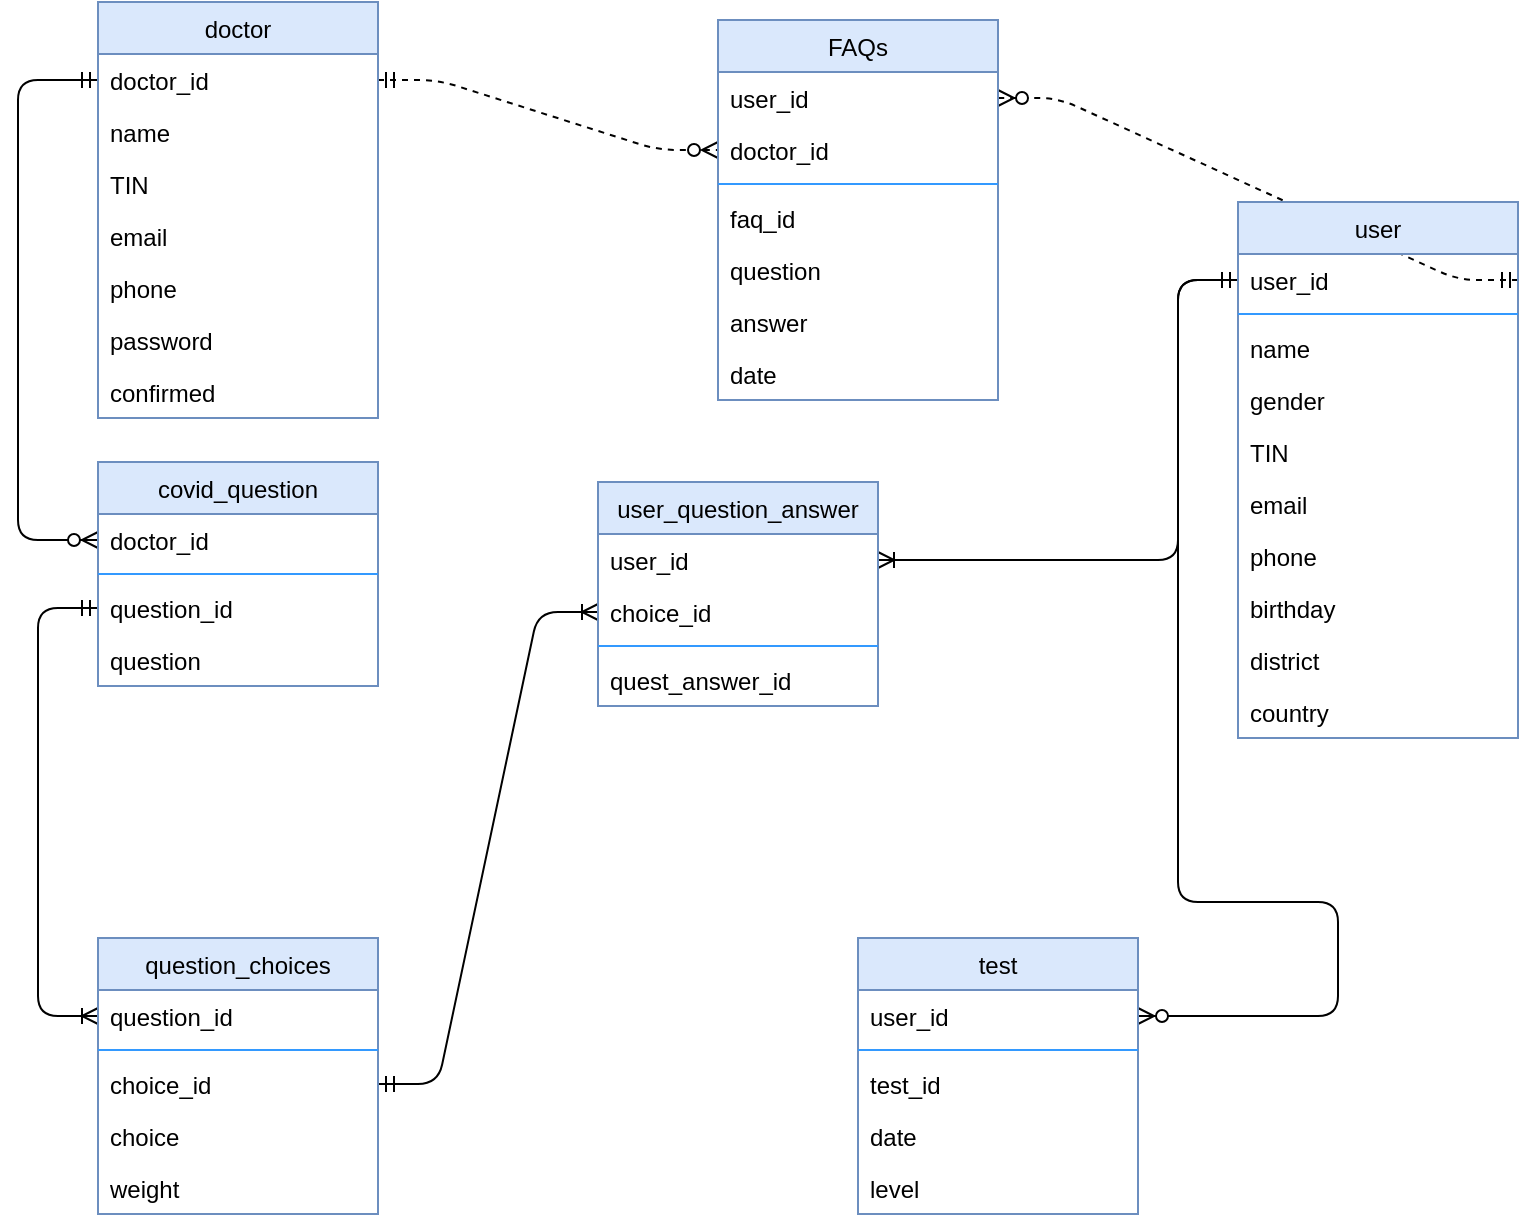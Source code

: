 <mxfile version="13.3.1" type="device" pages="2"><diagram id="-fNqyABccoZx1lb8ZIV_" name="ER"><mxGraphModel dx="852" dy="494" grid="1" gridSize="10" guides="1" tooltips="1" connect="1" arrows="1" fold="1" page="1" pageScale="1" pageWidth="850" pageHeight="1100" math="0" shadow="0"><root><mxCell id="0"/><mxCell id="1" parent="0"/><mxCell id="rjYURFyfixhEZNDr-dhc-43" value="" style="edgeStyle=orthogonalEdgeStyle;fontSize=12;html=1;endArrow=ERmandOne;startArrow=ERzeroToMany;startFill=1;endFill=0;exitX=1;exitY=0.5;exitDx=0;exitDy=0;entryX=0;entryY=0.5;entryDx=0;entryDy=0;" parent="1" source="rjYURFyfixhEZNDr-dhc-7" target="rjYURFyfixhEZNDr-dhc-12" edge="1"><mxGeometry width="100" height="100" relative="1" as="geometry"><mxPoint x="560" y="110" as="sourcePoint"/><mxPoint x="610" y="199" as="targetPoint"/><Array as="points"><mxPoint x="930" y="587"/><mxPoint x="930" y="530"/><mxPoint x="850" y="530"/><mxPoint x="850" y="219"/></Array></mxGeometry></mxCell><mxCell id="rjYURFyfixhEZNDr-dhc-44" value="" style="edgeStyle=orthogonalEdgeStyle;fontSize=12;html=1;endArrow=ERoneToMany;startArrow=ERmandOne;exitX=0;exitY=0.5;exitDx=0;exitDy=0;" parent="1" source="rjYURFyfixhEZNDr-dhc-12" target="rjYURFyfixhEZNDr-dhc-27" edge="1"><mxGeometry width="100" height="100" relative="1" as="geometry"><mxPoint x="360" y="520" as="sourcePoint"/><mxPoint x="460" y="420" as="targetPoint"/><Array as="points"><mxPoint x="850" y="219"/><mxPoint x="850" y="359"/></Array></mxGeometry></mxCell><mxCell id="l_BnWO7Cqw3uLhxYpxt3-16" value="" style="edgeStyle=elbowEdgeStyle;fontSize=12;html=1;endArrow=ERzeroToMany;startArrow=ERmandOne;startFill=0;exitX=0;exitY=0.5;exitDx=0;exitDy=0;entryX=0;entryY=0.5;entryDx=0;entryDy=0;elbow=vertical;endFill=1;" parent="1" source="l_BnWO7Cqw3uLhxYpxt3-10" target="rjYURFyfixhEZNDr-dhc-20" edge="1"><mxGeometry width="100" height="100" relative="1" as="geometry"><mxPoint x="230" y="149" as="sourcePoint"/><mxPoint x="330" y="369" as="targetPoint"/><Array as="points"><mxPoint x="270" y="280"/><mxPoint x="290" y="144"/></Array></mxGeometry></mxCell><mxCell id="l_BnWO7Cqw3uLhxYpxt3-24" value="" style="edgeStyle=entityRelationEdgeStyle;fontSize=12;html=1;endArrow=ERzeroToMany;exitX=1;exitY=0.5;exitDx=0;exitDy=0;startArrow=ERmandOne;startFill=0;endFill=1;dashed=1;" parent="1" source="rjYURFyfixhEZNDr-dhc-12" target="l_BnWO7Cqw3uLhxYpxt3-23" edge="1"><mxGeometry width="100" height="100" relative="1" as="geometry"><mxPoint x="510" y="280" as="sourcePoint"/><mxPoint x="610" y="180" as="targetPoint"/></mxGeometry></mxCell><mxCell id="l_BnWO7Cqw3uLhxYpxt3-26" value="" style="edgeStyle=entityRelationEdgeStyle;fontSize=12;html=1;endArrow=ERzeroToMany;startArrow=ERmandOne;exitX=1;exitY=0.5;exitDx=0;exitDy=0;entryX=0;entryY=0.5;entryDx=0;entryDy=0;startFill=0;endFill=1;dashed=1;" parent="1" source="l_BnWO7Cqw3uLhxYpxt3-10" target="l_BnWO7Cqw3uLhxYpxt3-18" edge="1"><mxGeometry width="100" height="100" relative="1" as="geometry"><mxPoint x="630" y="160.0" as="sourcePoint"/><mxPoint x="570" y="22.0" as="targetPoint"/></mxGeometry></mxCell><mxCell id="EEFhJRr-E6o7P_gySB1L-7" value="" style="edgeStyle=orthogonalEdgeStyle;fontSize=12;html=1;endArrow=ERmandOne;startArrow=ERoneToMany;entryX=0;entryY=0.5;entryDx=0;entryDy=0;exitX=0;exitY=0.5;exitDx=0;exitDy=0;startFill=0;endFill=0;" parent="1" source="EEFhJRr-E6o7P_gySB1L-2" target="rjYURFyfixhEZNDr-dhc-17" edge="1"><mxGeometry width="100" height="100" relative="1" as="geometry"><mxPoint x="750" y="449" as="sourcePoint"/><mxPoint x="690" y="319" as="targetPoint"/><Array as="points"><mxPoint x="280" y="587"/><mxPoint x="280" y="383"/></Array></mxGeometry></mxCell><mxCell id="EEFhJRr-E6o7P_gySB1L-11" value="" style="edgeStyle=entityRelationEdgeStyle;fontSize=12;html=1;endArrow=ERoneToMany;entryX=0;entryY=0.5;entryDx=0;entryDy=0;startArrow=ERmandOne;startFill=0;exitX=1;exitY=0.5;exitDx=0;exitDy=0;" parent="1" source="EEFhJRr-E6o7P_gySB1L-10" target="EEFhJRr-E6o7P_gySB1L-6" edge="1"><mxGeometry width="100" height="100" relative="1" as="geometry"><mxPoint x="460" y="483" as="sourcePoint"/><mxPoint x="560" y="332" as="targetPoint"/></mxGeometry></mxCell><mxCell id="l_BnWO7Cqw3uLhxYpxt3-17" value="FAQs" style="swimlane;fontStyle=0;childLayout=stackLayout;horizontal=1;startSize=26;fillColor=#dae8fc;horizontalStack=0;resizeParent=1;resizeParentMax=0;resizeLast=0;collapsible=1;marginBottom=0;strokeColor=#6c8ebf;" parent="1" vertex="1"><mxGeometry x="620" y="89" width="140" height="190" as="geometry"><mxRectangle x="720" y="-50" width="60" height="26" as="alternateBounds"/></mxGeometry></mxCell><mxCell id="l_BnWO7Cqw3uLhxYpxt3-23" value="user_id" style="text;strokeColor=none;fillColor=none;align=left;verticalAlign=top;spacingLeft=4;spacingRight=4;overflow=hidden;rotatable=0;points=[[0,0.5],[1,0.5]];portConstraint=eastwest;" parent="l_BnWO7Cqw3uLhxYpxt3-17" vertex="1"><mxGeometry y="26" width="140" height="26" as="geometry"/></mxCell><mxCell id="l_BnWO7Cqw3uLhxYpxt3-18" value="doctor_id" style="text;strokeColor=none;fillColor=none;align=left;verticalAlign=top;spacingLeft=4;spacingRight=4;overflow=hidden;rotatable=0;points=[[0,0.5],[1,0.5]];portConstraint=eastwest;" parent="l_BnWO7Cqw3uLhxYpxt3-17" vertex="1"><mxGeometry y="52" width="140" height="26" as="geometry"/></mxCell><mxCell id="l_BnWO7Cqw3uLhxYpxt3-31" value="" style="line;strokeWidth=1;fillColor=none;align=left;verticalAlign=middle;spacingTop=-1;spacingLeft=3;spacingRight=3;rotatable=0;labelPosition=right;points=[];portConstraint=eastwest;fontSize=12;strokeColor=#3399FF;" parent="l_BnWO7Cqw3uLhxYpxt3-17" vertex="1"><mxGeometry y="78" width="140" height="8" as="geometry"/></mxCell><mxCell id="l_BnWO7Cqw3uLhxYpxt3-22" value="faq_id" style="text;strokeColor=none;fillColor=none;align=left;verticalAlign=top;spacingLeft=4;spacingRight=4;overflow=hidden;rotatable=0;points=[[0,0.5],[1,0.5]];portConstraint=eastwest;" parent="l_BnWO7Cqw3uLhxYpxt3-17" vertex="1"><mxGeometry y="86" width="140" height="26" as="geometry"/></mxCell><mxCell id="l_BnWO7Cqw3uLhxYpxt3-19" value="question" style="text;strokeColor=none;fillColor=none;align=left;verticalAlign=top;spacingLeft=4;spacingRight=4;overflow=hidden;rotatable=0;points=[[0,0.5],[1,0.5]];portConstraint=eastwest;" parent="l_BnWO7Cqw3uLhxYpxt3-17" vertex="1"><mxGeometry y="112" width="140" height="26" as="geometry"/></mxCell><mxCell id="l_BnWO7Cqw3uLhxYpxt3-20" value="answer" style="text;strokeColor=none;fillColor=none;align=left;verticalAlign=top;spacingLeft=4;spacingRight=4;overflow=hidden;rotatable=0;points=[[0,0.5],[1,0.5]];portConstraint=eastwest;" parent="l_BnWO7Cqw3uLhxYpxt3-17" vertex="1"><mxGeometry y="138" width="140" height="26" as="geometry"/></mxCell><mxCell id="l_BnWO7Cqw3uLhxYpxt3-21" value="date" style="text;strokeColor=none;fillColor=none;align=left;verticalAlign=top;spacingLeft=4;spacingRight=4;overflow=hidden;rotatable=0;points=[[0,0.5],[1,0.5]];portConstraint=eastwest;" parent="l_BnWO7Cqw3uLhxYpxt3-17" vertex="1"><mxGeometry y="164" width="140" height="26" as="geometry"/></mxCell><mxCell id="EEFhJRr-E6o7P_gySB1L-1" value="question_choices" style="swimlane;fontStyle=0;childLayout=stackLayout;horizontal=1;startSize=26;fillColor=#dae8fc;horizontalStack=0;resizeParent=1;resizeParentMax=0;resizeLast=0;collapsible=1;marginBottom=0;strokeColor=#6c8ebf;" parent="1" vertex="1"><mxGeometry x="310" y="548" width="140" height="138" as="geometry"><mxRectangle x="320" y="150" width="110" height="26" as="alternateBounds"/></mxGeometry></mxCell><mxCell id="EEFhJRr-E6o7P_gySB1L-2" value="question_id" style="text;strokeColor=none;fillColor=none;align=left;verticalAlign=top;spacingLeft=4;spacingRight=4;overflow=hidden;rotatable=0;points=[[0,0.5],[1,0.5]];portConstraint=eastwest;" parent="EEFhJRr-E6o7P_gySB1L-1" vertex="1"><mxGeometry y="26" width="140" height="26" as="geometry"/></mxCell><mxCell id="EEFhJRr-E6o7P_gySB1L-3" value="" style="line;strokeWidth=1;fillColor=none;align=left;verticalAlign=middle;spacingTop=-1;spacingLeft=3;spacingRight=3;rotatable=0;labelPosition=right;points=[];portConstraint=eastwest;fontSize=12;strokeColor=#3399FF;" parent="EEFhJRr-E6o7P_gySB1L-1" vertex="1"><mxGeometry y="52" width="140" height="8" as="geometry"/></mxCell><mxCell id="EEFhJRr-E6o7P_gySB1L-10" value="choice_id" style="text;strokeColor=none;fillColor=none;align=left;verticalAlign=top;spacingLeft=4;spacingRight=4;overflow=hidden;rotatable=0;points=[[0,0.5],[1,0.5]];portConstraint=eastwest;" parent="EEFhJRr-E6o7P_gySB1L-1" vertex="1"><mxGeometry y="60" width="140" height="26" as="geometry"/></mxCell><mxCell id="l_BnWO7Cqw3uLhxYpxt3-41" value="choice" style="text;strokeColor=none;fillColor=none;align=left;verticalAlign=top;spacingLeft=4;spacingRight=4;overflow=hidden;rotatable=0;points=[[0,0.5],[1,0.5]];portConstraint=eastwest;" parent="EEFhJRr-E6o7P_gySB1L-1" vertex="1"><mxGeometry y="86" width="140" height="26" as="geometry"/></mxCell><mxCell id="l_BnWO7Cqw3uLhxYpxt3-4" value="weight" style="text;strokeColor=none;fillColor=none;align=left;verticalAlign=top;spacingLeft=4;spacingRight=4;overflow=hidden;rotatable=0;points=[[0,0.5],[1,0.5]];portConstraint=eastwest;" parent="EEFhJRr-E6o7P_gySB1L-1" vertex="1"><mxGeometry y="112" width="140" height="26" as="geometry"/></mxCell><mxCell id="l_BnWO7Cqw3uLhxYpxt3-9" value="doctor" style="swimlane;fontStyle=0;childLayout=stackLayout;horizontal=1;startSize=26;fillColor=#dae8fc;horizontalStack=0;resizeParent=1;resizeParentMax=0;resizeLast=0;collapsible=1;marginBottom=0;strokeColor=#6c8ebf;" parent="1" vertex="1"><mxGeometry x="310" y="80" width="140" height="208" as="geometry"><mxRectangle x="320" y="-50" width="70" height="26" as="alternateBounds"/></mxGeometry></mxCell><mxCell id="l_BnWO7Cqw3uLhxYpxt3-10" value="doctor_id" style="text;strokeColor=none;fillColor=none;align=left;verticalAlign=top;spacingLeft=4;spacingRight=4;overflow=hidden;rotatable=0;points=[[0,0.5],[1,0.5]];portConstraint=eastwest;" parent="l_BnWO7Cqw3uLhxYpxt3-9" vertex="1"><mxGeometry y="26" width="140" height="26" as="geometry"/></mxCell><mxCell id="l_BnWO7Cqw3uLhxYpxt3-11" value="name" style="text;strokeColor=none;fillColor=none;align=left;verticalAlign=top;spacingLeft=4;spacingRight=4;overflow=hidden;rotatable=0;points=[[0,0.5],[1,0.5]];portConstraint=eastwest;" parent="l_BnWO7Cqw3uLhxYpxt3-9" vertex="1"><mxGeometry y="52" width="140" height="26" as="geometry"/></mxCell><mxCell id="J_GK98WtoeNzRkrcNhPx-3" value="TIN" style="text;strokeColor=none;fillColor=none;align=left;verticalAlign=top;spacingLeft=4;spacingRight=4;overflow=hidden;rotatable=0;points=[[0,0.5],[1,0.5]];portConstraint=eastwest;" parent="l_BnWO7Cqw3uLhxYpxt3-9" vertex="1"><mxGeometry y="78" width="140" height="26" as="geometry"/></mxCell><mxCell id="l_BnWO7Cqw3uLhxYpxt3-12" value="email" style="text;strokeColor=none;fillColor=none;align=left;verticalAlign=top;spacingLeft=4;spacingRight=4;overflow=hidden;rotatable=0;points=[[0,0.5],[1,0.5]];portConstraint=eastwest;" parent="l_BnWO7Cqw3uLhxYpxt3-9" vertex="1"><mxGeometry y="104" width="140" height="26" as="geometry"/></mxCell><mxCell id="LZNsBZleXNrG5Z0AaCLx-2" value="phone" style="text;strokeColor=none;fillColor=none;align=left;verticalAlign=top;spacingLeft=4;spacingRight=4;overflow=hidden;rotatable=0;points=[[0,0.5],[1,0.5]];portConstraint=eastwest;" parent="l_BnWO7Cqw3uLhxYpxt3-9" vertex="1"><mxGeometry y="130" width="140" height="26" as="geometry"/></mxCell><mxCell id="l_BnWO7Cqw3uLhxYpxt3-15" value="password" style="text;strokeColor=none;fillColor=none;align=left;verticalAlign=top;spacingLeft=4;spacingRight=4;overflow=hidden;rotatable=0;points=[[0,0.5],[1,0.5]];portConstraint=eastwest;" parent="l_BnWO7Cqw3uLhxYpxt3-9" vertex="1"><mxGeometry y="156" width="140" height="26" as="geometry"/></mxCell><mxCell id="LZNsBZleXNrG5Z0AaCLx-1" value="confirmed" style="text;strokeColor=none;fillColor=none;align=left;verticalAlign=top;spacingLeft=4;spacingRight=4;overflow=hidden;rotatable=0;points=[[0,0.5],[1,0.5]];portConstraint=eastwest;" parent="l_BnWO7Cqw3uLhxYpxt3-9" vertex="1"><mxGeometry y="182" width="140" height="26" as="geometry"/></mxCell><mxCell id="rjYURFyfixhEZNDr-dhc-11" value="user" style="swimlane;fontStyle=0;childLayout=stackLayout;horizontal=1;startSize=26;fillColor=#dae8fc;horizontalStack=0;resizeParent=1;resizeParentMax=0;resizeLast=0;collapsible=1;marginBottom=0;strokeColor=#6c8ebf;" parent="1" vertex="1"><mxGeometry x="880" y="180" width="140" height="268" as="geometry"><mxRectangle x="720" y="218" width="60" height="26" as="alternateBounds"/></mxGeometry></mxCell><mxCell id="rjYURFyfixhEZNDr-dhc-12" value="user_id" style="text;strokeColor=none;fillColor=none;align=left;verticalAlign=top;spacingLeft=4;spacingRight=4;overflow=hidden;rotatable=0;points=[[0,0.5],[1,0.5]];portConstraint=eastwest;" parent="rjYURFyfixhEZNDr-dhc-11" vertex="1"><mxGeometry y="26" width="140" height="26" as="geometry"/></mxCell><mxCell id="l_BnWO7Cqw3uLhxYpxt3-29" value="" style="line;strokeWidth=1;fillColor=none;align=left;verticalAlign=middle;spacingTop=-1;spacingLeft=3;spacingRight=3;rotatable=0;labelPosition=right;points=[];portConstraint=eastwest;fontSize=12;strokeColor=#3399FF;" parent="rjYURFyfixhEZNDr-dhc-11" vertex="1"><mxGeometry y="52" width="140" height="8" as="geometry"/></mxCell><mxCell id="rjYURFyfixhEZNDr-dhc-13" value="name" style="text;strokeColor=none;fillColor=none;align=left;verticalAlign=top;spacingLeft=4;spacingRight=4;overflow=hidden;rotatable=0;points=[[0,0.5],[1,0.5]];portConstraint=eastwest;" parent="rjYURFyfixhEZNDr-dhc-11" vertex="1"><mxGeometry y="60" width="140" height="26" as="geometry"/></mxCell><mxCell id="J_GK98WtoeNzRkrcNhPx-1" value="gender" style="text;strokeColor=none;fillColor=none;align=left;verticalAlign=top;spacingLeft=4;spacingRight=4;overflow=hidden;rotatable=0;points=[[0,0.5],[1,0.5]];portConstraint=eastwest;" parent="rjYURFyfixhEZNDr-dhc-11" vertex="1"><mxGeometry y="86" width="140" height="26" as="geometry"/></mxCell><mxCell id="J_GK98WtoeNzRkrcNhPx-2" value="TIN" style="text;strokeColor=none;fillColor=none;align=left;verticalAlign=top;spacingLeft=4;spacingRight=4;overflow=hidden;rotatable=0;points=[[0,0.5],[1,0.5]];portConstraint=eastwest;" parent="rjYURFyfixhEZNDr-dhc-11" vertex="1"><mxGeometry y="112" width="140" height="26" as="geometry"/></mxCell><mxCell id="l_BnWO7Cqw3uLhxYpxt3-5" value="email" style="text;strokeColor=none;fillColor=none;align=left;verticalAlign=top;spacingLeft=4;spacingRight=4;overflow=hidden;rotatable=0;points=[[0,0.5],[1,0.5]];portConstraint=eastwest;" parent="rjYURFyfixhEZNDr-dhc-11" vertex="1"><mxGeometry y="138" width="140" height="26" as="geometry"/></mxCell><mxCell id="l_BnWO7Cqw3uLhxYpxt3-7" value="phone" style="text;strokeColor=none;fillColor=none;align=left;verticalAlign=top;spacingLeft=4;spacingRight=4;overflow=hidden;rotatable=0;points=[[0,0.5],[1,0.5]];portConstraint=eastwest;" parent="rjYURFyfixhEZNDr-dhc-11" vertex="1"><mxGeometry y="164" width="140" height="26" as="geometry"/></mxCell><mxCell id="J_GK98WtoeNzRkrcNhPx-4" value="birthday" style="text;strokeColor=none;fillColor=none;align=left;verticalAlign=top;spacingLeft=4;spacingRight=4;overflow=hidden;rotatable=0;points=[[0,0.5],[1,0.5]];portConstraint=eastwest;" parent="rjYURFyfixhEZNDr-dhc-11" vertex="1"><mxGeometry y="190" width="140" height="26" as="geometry"/></mxCell><mxCell id="l_BnWO7Cqw3uLhxYpxt3-6" value="district" style="text;strokeColor=none;fillColor=none;align=left;verticalAlign=top;spacingLeft=4;spacingRight=4;overflow=hidden;rotatable=0;points=[[0,0.5],[1,0.5]];portConstraint=eastwest;" parent="rjYURFyfixhEZNDr-dhc-11" vertex="1"><mxGeometry y="216" width="140" height="26" as="geometry"/></mxCell><mxCell id="l_BnWO7Cqw3uLhxYpxt3-1" value="country" style="text;strokeColor=none;fillColor=none;align=left;verticalAlign=top;spacingLeft=4;spacingRight=4;overflow=hidden;rotatable=0;points=[[0,0.5],[1,0.5]];portConstraint=eastwest;" parent="rjYURFyfixhEZNDr-dhc-11" vertex="1"><mxGeometry y="242" width="140" height="26" as="geometry"/></mxCell><mxCell id="rjYURFyfixhEZNDr-dhc-26" value="user_question_answer" style="swimlane;fontStyle=0;childLayout=stackLayout;horizontal=1;startSize=26;fillColor=#dae8fc;horizontalStack=0;resizeParent=1;resizeParentMax=0;resizeLast=0;collapsible=1;marginBottom=0;strokeColor=#6c8ebf;" parent="1" vertex="1"><mxGeometry x="560" y="320" width="140" height="112" as="geometry"><mxRectangle x="510" y="40" width="100" height="26" as="alternateBounds"/></mxGeometry></mxCell><mxCell id="rjYURFyfixhEZNDr-dhc-27" value="user_id" style="text;strokeColor=none;fillColor=none;align=left;verticalAlign=top;spacingLeft=4;spacingRight=4;overflow=hidden;rotatable=0;points=[[0,0.5],[1,0.5]];portConstraint=eastwest;" parent="rjYURFyfixhEZNDr-dhc-26" vertex="1"><mxGeometry y="26" width="140" height="26" as="geometry"/></mxCell><mxCell id="EEFhJRr-E6o7P_gySB1L-6" value="choice_id" style="text;strokeColor=none;fillColor=none;align=left;verticalAlign=top;spacingLeft=4;spacingRight=4;overflow=hidden;rotatable=0;points=[[0,0.5],[1,0.5]];portConstraint=eastwest;" parent="rjYURFyfixhEZNDr-dhc-26" vertex="1"><mxGeometry y="52" width="140" height="26" as="geometry"/></mxCell><mxCell id="l_BnWO7Cqw3uLhxYpxt3-32" value="" style="line;strokeWidth=1;fillColor=none;align=left;verticalAlign=middle;spacingTop=-1;spacingLeft=3;spacingRight=3;rotatable=0;labelPosition=right;points=[];portConstraint=eastwest;fontSize=12;strokeColor=#3399FF;" parent="rjYURFyfixhEZNDr-dhc-26" vertex="1"><mxGeometry y="78" width="140" height="8" as="geometry"/></mxCell><mxCell id="EEFhJRr-E6o7P_gySB1L-9" value="quest_answer_id" style="text;strokeColor=none;fillColor=none;align=left;verticalAlign=top;spacingLeft=4;spacingRight=4;overflow=hidden;rotatable=0;points=[[0,0.5],[1,0.5]];portConstraint=eastwest;" parent="rjYURFyfixhEZNDr-dhc-26" vertex="1"><mxGeometry y="86" width="140" height="26" as="geometry"/></mxCell><mxCell id="rjYURFyfixhEZNDr-dhc-16" value="covid_question" style="swimlane;fontStyle=0;childLayout=stackLayout;horizontal=1;startSize=26;fillColor=#dae8fc;horizontalStack=0;resizeParent=1;resizeParentMax=0;resizeLast=0;collapsible=1;marginBottom=0;strokeColor=#6c8ebf;" parent="1" vertex="1"><mxGeometry x="310" y="310" width="140" height="112" as="geometry"><mxRectangle x="320" y="150" width="110" height="26" as="alternateBounds"/></mxGeometry></mxCell><mxCell id="rjYURFyfixhEZNDr-dhc-20" value="doctor_id" style="text;strokeColor=none;fillColor=none;align=left;verticalAlign=top;spacingLeft=4;spacingRight=4;overflow=hidden;rotatable=0;points=[[0,0.5],[1,0.5]];portConstraint=eastwest;" parent="rjYURFyfixhEZNDr-dhc-16" vertex="1"><mxGeometry y="26" width="140" height="26" as="geometry"/></mxCell><mxCell id="l_BnWO7Cqw3uLhxYpxt3-33" value="" style="line;strokeWidth=1;fillColor=none;align=left;verticalAlign=middle;spacingTop=-1;spacingLeft=3;spacingRight=3;rotatable=0;labelPosition=right;points=[];portConstraint=eastwest;fontSize=12;strokeColor=#3399FF;" parent="rjYURFyfixhEZNDr-dhc-16" vertex="1"><mxGeometry y="52" width="140" height="8" as="geometry"/></mxCell><mxCell id="rjYURFyfixhEZNDr-dhc-17" value="question_id" style="text;strokeColor=none;fillColor=none;align=left;verticalAlign=top;spacingLeft=4;spacingRight=4;overflow=hidden;rotatable=0;points=[[0,0.5],[1,0.5]];portConstraint=eastwest;" parent="rjYURFyfixhEZNDr-dhc-16" vertex="1"><mxGeometry y="60" width="140" height="26" as="geometry"/></mxCell><mxCell id="rjYURFyfixhEZNDr-dhc-18" value="question" style="text;strokeColor=none;fillColor=none;align=left;verticalAlign=top;spacingLeft=4;spacingRight=4;overflow=hidden;rotatable=0;points=[[0,0.5],[1,0.5]];portConstraint=eastwest;" parent="rjYURFyfixhEZNDr-dhc-16" vertex="1"><mxGeometry y="86" width="140" height="26" as="geometry"/></mxCell><mxCell id="rjYURFyfixhEZNDr-dhc-5" value="test" style="swimlane;fontStyle=0;childLayout=stackLayout;horizontal=1;startSize=26;fillColor=#dae8fc;horizontalStack=0;resizeParent=1;resizeParentMax=0;resizeLast=0;collapsible=1;marginBottom=0;strokeColor=#6c8ebf;" parent="1" vertex="1"><mxGeometry x="690" y="548" width="140" height="138" as="geometry"><mxRectangle x="510" y="244" width="90" height="26" as="alternateBounds"/></mxGeometry></mxCell><mxCell id="rjYURFyfixhEZNDr-dhc-7" value="user_id" style="text;strokeColor=none;fillColor=none;align=left;verticalAlign=top;spacingLeft=4;spacingRight=4;overflow=hidden;rotatable=0;points=[[0,0.5],[1,0.5]];portConstraint=eastwest;" parent="rjYURFyfixhEZNDr-dhc-5" vertex="1"><mxGeometry y="26" width="140" height="26" as="geometry"/></mxCell><mxCell id="l_BnWO7Cqw3uLhxYpxt3-28" value="" style="line;strokeWidth=1;fillColor=none;align=left;verticalAlign=middle;spacingTop=-1;spacingLeft=3;spacingRight=3;rotatable=0;labelPosition=right;points=[];portConstraint=eastwest;fontSize=12;strokeColor=#3399FF;" parent="rjYURFyfixhEZNDr-dhc-5" vertex="1"><mxGeometry y="52" width="140" height="8" as="geometry"/></mxCell><mxCell id="rjYURFyfixhEZNDr-dhc-38" value="test_id" style="text;strokeColor=none;fillColor=none;align=left;verticalAlign=top;spacingLeft=4;spacingRight=4;overflow=hidden;rotatable=0;points=[[0,0.5],[1,0.5]];portConstraint=eastwest;" parent="rjYURFyfixhEZNDr-dhc-5" vertex="1"><mxGeometry y="60" width="140" height="26" as="geometry"/></mxCell><mxCell id="l_BnWO7Cqw3uLhxYpxt3-2" value="date" style="text;strokeColor=none;fillColor=none;align=left;verticalAlign=top;spacingLeft=4;spacingRight=4;overflow=hidden;rotatable=0;points=[[0,0.5],[1,0.5]];portConstraint=eastwest;" parent="rjYURFyfixhEZNDr-dhc-5" vertex="1"><mxGeometry y="86" width="140" height="26" as="geometry"/></mxCell><mxCell id="l_BnWO7Cqw3uLhxYpxt3-8" value="level" style="text;strokeColor=none;fillColor=none;align=left;verticalAlign=top;spacingLeft=4;spacingRight=4;overflow=hidden;rotatable=0;points=[[0,0.5],[1,0.5]];portConstraint=eastwest;" parent="rjYURFyfixhEZNDr-dhc-5" vertex="1"><mxGeometry y="112" width="140" height="26" as="geometry"/></mxCell></root></mxGraphModel></diagram><diagram id="1rcdmqv3L6USZr0gu4YD" name="Activity"><mxGraphModel dx="1718" dy="1610" grid="1" gridSize="10" guides="1" tooltips="1" connect="1" arrows="1" fold="1" page="1" pageScale="1" pageWidth="850" pageHeight="1100" background="#ffffff" math="0" shadow="0"><root><mxCell id="7qVAp_zN8uDOL_-UHspS-0"/><mxCell id="7qVAp_zN8uDOL_-UHspS-1" parent="7qVAp_zN8uDOL_-UHspS-0"/><mxCell id="7qVAp_zN8uDOL_-UHspS-2" value="activity_welcome.xml" style="rounded=0;whiteSpace=wrap;html=1;fillColor=#d5e8d4;strokeColor=#82b366;" vertex="1" parent="7qVAp_zN8uDOL_-UHspS-1"><mxGeometry x="340" y="50" width="170" height="30" as="geometry"/></mxCell><mxCell id="7qVAp_zN8uDOL_-UHspS-3" value="" style="rounded=0;whiteSpace=wrap;html=1;fillColor=#ffffff;gradientColor=none;strokeColor=#CCCCCC;strokeWidth=1;" vertex="1" parent="7qVAp_zN8uDOL_-UHspS-1"><mxGeometry x="340" y="80" width="170" height="170" as="geometry"/></mxCell><mxCell id="7qVAp_zN8uDOL_-UHspS-4" value="Welcome" style="rounded=0;whiteSpace=wrap;html=1;fillColor=#f5f5f5;strokeColor=#666666;fontColor=#333333;" vertex="1" parent="7qVAp_zN8uDOL_-UHspS-1"><mxGeometry x="340" y="80" width="170" height="100" as="geometry"/></mxCell><mxCell id="7qVAp_zN8uDOL_-UHspS-5" value="DOCTOR" style="rounded=0;whiteSpace=wrap;html=1;strokeColor=#007FFF;fontColor=#007FFF;" vertex="1" parent="7qVAp_zN8uDOL_-UHspS-1"><mxGeometry x="350" y="210" width="70" height="30" as="geometry"/></mxCell><mxCell id="7qVAp_zN8uDOL_-UHspS-6" value="PATIENT" style="rounded=0;whiteSpace=wrap;html=1;fillColor=#dae8fc;strokeColor=#6c8ebf;fontColor=#4D4D4D;" vertex="1" parent="7qVAp_zN8uDOL_-UHspS-1"><mxGeometry x="430" y="210" width="70" height="30" as="geometry"/></mxCell><mxCell id="7qVAp_zN8uDOL_-UHspS-7" value="" style="endArrow=classic;html=1;strokeColor=#FFB366;entryX=0.5;entryY=0;entryDx=0;entryDy=0;" edge="1" parent="7qVAp_zN8uDOL_-UHspS-1" target="7qVAp_zN8uDOL_-UHspS-9"><mxGeometry width="50" height="50" relative="1" as="geometry"><mxPoint x="380" y="240" as="sourcePoint"/><mxPoint x="300" y="300" as="targetPoint"/></mxGeometry></mxCell><mxCell id="7qVAp_zN8uDOL_-UHspS-8" value="" style="endArrow=classic;html=1;strokeColor=#97D077;entryX=0.5;entryY=0;entryDx=0;entryDy=0;" edge="1" parent="7qVAp_zN8uDOL_-UHspS-1" target="SrEAnYkaK93BUlQ23w9f-143"><mxGeometry width="50" height="50" relative="1" as="geometry"><mxPoint x="470" y="240" as="sourcePoint"/><mxPoint x="690" y="330" as="targetPoint"/></mxGeometry></mxCell><mxCell id="7qVAp_zN8uDOL_-UHspS-9" value="activity_main.xml" style="rounded=0;whiteSpace=wrap;html=1;fillColor=#d5e8d4;strokeColor=#82b366;" vertex="1" parent="7qVAp_zN8uDOL_-UHspS-1"><mxGeometry x="95" y="340" width="170" height="30" as="geometry"/></mxCell><mxCell id="7qVAp_zN8uDOL_-UHspS-10" value="" style="rounded=0;whiteSpace=wrap;html=1;fillColor=#ffffff;gradientColor=none;strokeColor=#CCCCCC;strokeWidth=1;" vertex="1" parent="7qVAp_zN8uDOL_-UHspS-1"><mxGeometry x="95" y="370" width="170" height="170" as="geometry"/></mxCell><mxCell id="7qVAp_zN8uDOL_-UHspS-11" value="Password" style="rounded=0;whiteSpace=wrap;html=1;fillColor=#f5f5f5;strokeColor=#666666;fontColor=#333333;align=left;dashed=1;" vertex="1" parent="7qVAp_zN8uDOL_-UHspS-1"><mxGeometry x="95" y="465" width="170" height="20" as="geometry"/></mxCell><mxCell id="7qVAp_zN8uDOL_-UHspS-12" value="LOGIN" style="rounded=0;whiteSpace=wrap;html=1;fillColor=#dae8fc;strokeColor=#6c8ebf;" vertex="1" parent="7qVAp_zN8uDOL_-UHspS-1"><mxGeometry x="95" y="370" width="80" height="30" as="geometry"/></mxCell><mxCell id="7qVAp_zN8uDOL_-UHspS-13" value="SIGNUP" style="rounded=0;whiteSpace=wrap;html=1;fillColor=#f5f5f5;strokeColor=#666666;fontColor=#333333;" vertex="1" parent="7qVAp_zN8uDOL_-UHspS-1"><mxGeometry x="185" y="370" width="80" height="30" as="geometry"/></mxCell><mxCell id="7qVAp_zN8uDOL_-UHspS-14" value="LOGIN" style="rounded=0;whiteSpace=wrap;html=1;fillColor=#dae8fc;strokeColor=#6c8ebf;" vertex="1" parent="7qVAp_zN8uDOL_-UHspS-1"><mxGeometry x="95" y="510" width="170" height="30" as="geometry"/></mxCell><mxCell id="7qVAp_zN8uDOL_-UHspS-15" value="Email" style="rounded=0;whiteSpace=wrap;html=1;fillColor=#f5f5f5;strokeColor=#666666;fontColor=#333333;align=left;dashed=1;" vertex="1" parent="7qVAp_zN8uDOL_-UHspS-1"><mxGeometry x="95" y="445" width="170" height="20" as="geometry"/></mxCell><mxCell id="7qVAp_zN8uDOL_-UHspS-16" value="Remember Me" style="rounded=0;whiteSpace=wrap;html=1;fillColor=none;strokeColor=none;fontColor=#333333;align=left;" vertex="1" parent="7qVAp_zN8uDOL_-UHspS-1"><mxGeometry x="115" y="488" width="90" height="20" as="geometry"/></mxCell><mxCell id="7qVAp_zN8uDOL_-UHspS-18" value="" style="rounded=0;whiteSpace=wrap;html=1;shadow=0;comic=0;strokeColor=#666666;strokeWidth=1;fillColor=#f5f5f5;fontColor=#333333;" vertex="1" parent="7qVAp_zN8uDOL_-UHspS-1"><mxGeometry x="100" y="493" width="10" height="10" as="geometry"/></mxCell><mxCell id="7qVAp_zN8uDOL_-UHspS-20" value="" style="endArrow=classic;html=1;strokeColor=#82b366;entryX=0.5;entryY=0;entryDx=0;entryDy=0;fillColor=#d5e8d4;exitX=0.5;exitY=1;exitDx=0;exitDy=0;" edge="1" parent="7qVAp_zN8uDOL_-UHspS-1" source="7qVAp_zN8uDOL_-UHspS-14" target="7qVAp_zN8uDOL_-UHspS-21"><mxGeometry width="50" height="50" relative="1" as="geometry"><mxPoint x="242.5" y="520" as="sourcePoint"/><mxPoint x="117.5" y="600" as="targetPoint"/></mxGeometry></mxCell><mxCell id="7qVAp_zN8uDOL_-UHspS-21" value="activity_dashboard_doctor.xml" style="rounded=0;whiteSpace=wrap;html=1;fillColor=#d5e8d4;strokeColor=#82b366;" vertex="1" parent="7qVAp_zN8uDOL_-UHspS-1"><mxGeometry x="30" y="610" width="170" height="30" as="geometry"/></mxCell><mxCell id="7qVAp_zN8uDOL_-UHspS-22" value="" style="rounded=0;whiteSpace=wrap;html=1;fillColor=#ffffff;gradientColor=none;strokeColor=#CCCCCC;strokeWidth=1;" vertex="1" parent="7qVAp_zN8uDOL_-UHspS-1"><mxGeometry x="30" y="640" width="170" height="170" as="geometry"/></mxCell><mxCell id="7qVAp_zN8uDOL_-UHspS-23" value="Question 2" style="rounded=0;whiteSpace=wrap;html=1;fillColor=#f5f5f5;strokeColor=#666666;fontColor=#333333;align=left;" vertex="1" parent="7qVAp_zN8uDOL_-UHspS-1"><mxGeometry x="30" y="700" width="170" height="20" as="geometry"/></mxCell><mxCell id="7qVAp_zN8uDOL_-UHspS-24" value="LIST" style="rounded=0;whiteSpace=wrap;html=1;fillColor=#dae8fc;strokeColor=#6c8ebf;" vertex="1" parent="7qVAp_zN8uDOL_-UHspS-1"><mxGeometry x="30" y="640" width="80" height="30" as="geometry"/></mxCell><mxCell id="7qVAp_zN8uDOL_-UHspS-25" value="CREATE" style="rounded=0;whiteSpace=wrap;html=1;fillColor=#f5f5f5;strokeColor=#666666;fontColor=#333333;" vertex="1" parent="7qVAp_zN8uDOL_-UHspS-1"><mxGeometry x="120" y="640" width="80" height="30" as="geometry"/></mxCell><mxCell id="7qVAp_zN8uDOL_-UHspS-27" value="Question 1" style="rounded=0;whiteSpace=wrap;html=1;fillColor=#dae8fc;strokeColor=#6c8ebf;align=left;" vertex="1" parent="7qVAp_zN8uDOL_-UHspS-1"><mxGeometry x="30" y="680" width="170" height="20" as="geometry"/></mxCell><mxCell id="SrEAnYkaK93BUlQ23w9f-0" value="Question 3" style="rounded=0;whiteSpace=wrap;html=1;fillColor=#f5f5f5;strokeColor=#666666;fontColor=#333333;align=left;" vertex="1" parent="7qVAp_zN8uDOL_-UHspS-1"><mxGeometry x="30" y="720" width="170" height="20" as="geometry"/></mxCell><mxCell id="SrEAnYkaK93BUlQ23w9f-1" value="Question 4" style="rounded=0;whiteSpace=wrap;html=1;fillColor=#f5f5f5;strokeColor=#666666;fontColor=#333333;align=left;" vertex="1" parent="7qVAp_zN8uDOL_-UHspS-1"><mxGeometry x="30" y="740" width="170" height="20" as="geometry"/></mxCell><mxCell id="SrEAnYkaK93BUlQ23w9f-2" value="Edit" style="rounded=1;whiteSpace=wrap;html=1;shadow=0;comic=0;strokeColor=#d79b00;strokeWidth=1;fillColor=#ffe6cc;fontSize=10;" vertex="1" parent="7qVAp_zN8uDOL_-UHspS-1"><mxGeometry x="130" y="682.5" width="30" height="15" as="geometry"/></mxCell><mxCell id="SrEAnYkaK93BUlQ23w9f-3" value="Del" style="rounded=1;whiteSpace=wrap;html=1;shadow=0;comic=0;strokeColor=#b85450;strokeWidth=1;fillColor=#f8cecc;fontSize=10;" vertex="1" parent="7qVAp_zN8uDOL_-UHspS-1"><mxGeometry x="165" y="682.5" width="30" height="15" as="geometry"/></mxCell><mxCell id="SrEAnYkaK93BUlQ23w9f-4" value="activity_dashboard_doctor.xml" style="rounded=0;whiteSpace=wrap;html=1;fillColor=#d5e8d4;strokeColor=#82b366;" vertex="1" parent="7qVAp_zN8uDOL_-UHspS-1"><mxGeometry x="230" y="610" width="170" height="30" as="geometry"/></mxCell><mxCell id="SrEAnYkaK93BUlQ23w9f-5" value="" style="rounded=0;whiteSpace=wrap;html=1;fillColor=#ffffff;gradientColor=none;strokeColor=#CCCCCC;strokeWidth=1;" vertex="1" parent="7qVAp_zN8uDOL_-UHspS-1"><mxGeometry x="230" y="640" width="170" height="170" as="geometry"/></mxCell><mxCell id="SrEAnYkaK93BUlQ23w9f-7" value="LIST" style="rounded=0;whiteSpace=wrap;html=1;fillColor=#f5f5f5;strokeColor=#666666;fontColor=#333333;" vertex="1" parent="7qVAp_zN8uDOL_-UHspS-1"><mxGeometry x="230" y="640" width="80" height="30" as="geometry"/></mxCell><mxCell id="SrEAnYkaK93BUlQ23w9f-8" value="CREATE" style="rounded=0;whiteSpace=wrap;html=1;fillColor=#dae8fc;strokeColor=#6c8ebf;" vertex="1" parent="7qVAp_zN8uDOL_-UHspS-1"><mxGeometry x="320" y="640" width="80" height="30" as="geometry"/></mxCell><mxCell id="SrEAnYkaK93BUlQ23w9f-10" value="Question?" style="rounded=0;whiteSpace=wrap;html=1;fillColor=#f5f5f5;strokeColor=#666666;align=left;fontColor=#333333;dashed=1;" vertex="1" parent="7qVAp_zN8uDOL_-UHspS-1"><mxGeometry x="230" y="677.5" width="170" height="20" as="geometry"/></mxCell><mxCell id="SrEAnYkaK93BUlQ23w9f-16" value="" style="endArrow=none;dashed=1;html=1;strokeColor=#97D077;fontSize=10;startArrow=diamondThin;startFill=1;strokeWidth=2;entryX=1;entryY=1;entryDx=0;entryDy=0;exitX=0;exitY=1;exitDx=0;exitDy=0;" edge="1" parent="7qVAp_zN8uDOL_-UHspS-1" target="7qVAp_zN8uDOL_-UHspS-27"><mxGeometry width="50" height="50" relative="1" as="geometry"><mxPoint x="230" y="700" as="sourcePoint"/><mxPoint x="560" y="640" as="targetPoint"/></mxGeometry></mxCell><mxCell id="SrEAnYkaK93BUlQ23w9f-18" value="ADD OPTION" style="rounded=1;whiteSpace=wrap;html=1;shadow=0;comic=0;strokeColor=#6c8ebf;strokeWidth=1;fillColor=#dae8fc;fontSize=10;" vertex="1" parent="7qVAp_zN8uDOL_-UHspS-1"><mxGeometry x="235" y="705" width="75" height="20" as="geometry"/></mxCell><mxCell id="SrEAnYkaK93BUlQ23w9f-19" value="Plain Text" style="rounded=0;whiteSpace=wrap;html=1;fillColor=#f5f5f5;strokeColor=#666666;fontColor=#333333;align=left;" vertex="1" parent="7qVAp_zN8uDOL_-UHspS-1"><mxGeometry x="325" y="705" width="70" height="20" as="geometry"/></mxCell><mxCell id="SrEAnYkaK93BUlQ23w9f-20" value="" style="triangle;whiteSpace=wrap;html=1;shadow=0;comic=0;strokeColor=#CCCCCC;strokeWidth=1;fillColor=#000000;gradientColor=none;fontSize=10;rotation=90;" vertex="1" parent="7qVAp_zN8uDOL_-UHspS-1"><mxGeometry x="383" y="711" width="10" height="10" as="geometry"/></mxCell><mxCell id="SrEAnYkaK93BUlQ23w9f-21" value="SAVE" style="rounded=0;whiteSpace=wrap;html=1;fillColor=#dae8fc;strokeColor=#6c8ebf;" vertex="1" parent="7qVAp_zN8uDOL_-UHspS-1"><mxGeometry x="230" y="780" width="170" height="30" as="geometry"/></mxCell><mxCell id="SrEAnYkaK93BUlQ23w9f-23" value="+" style="rounded=1;whiteSpace=wrap;html=1;shadow=0;comic=0;strokeColor=#666666;strokeWidth=1;fillColor=#f5f5f5;fontSize=10;fontColor=#333333;" vertex="1" parent="7qVAp_zN8uDOL_-UHspS-1"><mxGeometry x="235" y="742.5" width="15" height="15" as="geometry"/></mxCell><mxCell id="SrEAnYkaK93BUlQ23w9f-24" value="-" style="rounded=1;whiteSpace=wrap;html=1;shadow=0;comic=0;strokeColor=#666666;strokeWidth=1;fillColor=#f5f5f5;fontSize=10;fontColor=#333333;" vertex="1" parent="7qVAp_zN8uDOL_-UHspS-1"><mxGeometry x="261" y="742.5" width="15" height="15" as="geometry"/></mxCell><mxCell id="SrEAnYkaK93BUlQ23w9f-25" value="0" style="text;html=1;strokeColor=none;fillColor=none;align=center;verticalAlign=middle;whiteSpace=wrap;rounded=0;shadow=0;dashed=1;comic=0;fontSize=10;" vertex="1" parent="7qVAp_zN8uDOL_-UHspS-1"><mxGeometry x="236" y="740.5" width="40" height="20" as="geometry"/></mxCell><mxCell id="SrEAnYkaK93BUlQ23w9f-26" value="Option 1" style="rounded=0;whiteSpace=wrap;html=1;fillColor=#f5f5f5;strokeColor=#666666;align=left;fontColor=#333333;dashed=1;" vertex="1" parent="7qVAp_zN8uDOL_-UHspS-1"><mxGeometry x="284" y="740.5" width="110" height="20" as="geometry"/></mxCell><mxCell id="SrEAnYkaK93BUlQ23w9f-27" value="" style="endArrow=none;dashed=1;html=1;strokeColor=#97D077;fontSize=10;startArrow=oval;startFill=0;strokeWidth=2;entryX=1;entryY=1;entryDx=0;entryDy=0;" edge="1" parent="7qVAp_zN8uDOL_-UHspS-1"><mxGeometry width="50" height="50" relative="1" as="geometry"><mxPoint y="700.5" as="sourcePoint"/><mxPoint x="30" y="700" as="targetPoint"/></mxGeometry></mxCell><mxCell id="SrEAnYkaK93BUlQ23w9f-28" value="activity_dashboard_doctor.xml" style="rounded=0;whiteSpace=wrap;html=1;fillColor=#d5e8d4;strokeColor=#82b366;" vertex="1" parent="7qVAp_zN8uDOL_-UHspS-1"><mxGeometry x="-180" y="610" width="170" height="30" as="geometry"/></mxCell><mxCell id="SrEAnYkaK93BUlQ23w9f-29" value="" style="rounded=0;whiteSpace=wrap;html=1;fillColor=#ffffff;gradientColor=none;strokeColor=#CCCCCC;strokeWidth=1;" vertex="1" parent="7qVAp_zN8uDOL_-UHspS-1"><mxGeometry x="-180" y="640" width="170" height="170" as="geometry"/></mxCell><mxCell id="SrEAnYkaK93BUlQ23w9f-30" value="Question 2" style="rounded=0;whiteSpace=wrap;html=1;fillColor=#f5f5f5;strokeColor=#666666;fontColor=#333333;align=left;" vertex="1" parent="7qVAp_zN8uDOL_-UHspS-1"><mxGeometry x="-180" y="700" width="170" height="20" as="geometry"/></mxCell><mxCell id="SrEAnYkaK93BUlQ23w9f-31" value="LIST" style="rounded=0;whiteSpace=wrap;html=1;fillColor=#dae8fc;strokeColor=#6c8ebf;" vertex="1" parent="7qVAp_zN8uDOL_-UHspS-1"><mxGeometry x="-180" y="640" width="80" height="30" as="geometry"/></mxCell><mxCell id="SrEAnYkaK93BUlQ23w9f-32" value="CREATE" style="rounded=0;whiteSpace=wrap;html=1;fillColor=#f5f5f5;strokeColor=#666666;fontColor=#333333;" vertex="1" parent="7qVAp_zN8uDOL_-UHspS-1"><mxGeometry x="-90" y="640" width="80" height="30" as="geometry"/></mxCell><mxCell id="SrEAnYkaK93BUlQ23w9f-33" value="Question 1" style="rounded=0;whiteSpace=wrap;html=1;fillColor=#dae8fc;strokeColor=#6c8ebf;align=left;" vertex="1" parent="7qVAp_zN8uDOL_-UHspS-1"><mxGeometry x="-180" y="680" width="170" height="20" as="geometry"/></mxCell><mxCell id="SrEAnYkaK93BUlQ23w9f-34" value="Question 3" style="rounded=0;whiteSpace=wrap;html=1;fillColor=#f5f5f5;strokeColor=#666666;fontColor=#333333;align=left;" vertex="1" parent="7qVAp_zN8uDOL_-UHspS-1"><mxGeometry x="-180" y="720" width="170" height="20" as="geometry"/></mxCell><mxCell id="SrEAnYkaK93BUlQ23w9f-35" value="Question 4" style="rounded=0;whiteSpace=wrap;html=1;fillColor=#f5f5f5;strokeColor=#666666;fontColor=#333333;align=left;" vertex="1" parent="7qVAp_zN8uDOL_-UHspS-1"><mxGeometry x="-180" y="740" width="170" height="20" as="geometry"/></mxCell><mxCell id="SrEAnYkaK93BUlQ23w9f-36" value="Edit" style="rounded=1;whiteSpace=wrap;html=1;shadow=0;comic=0;strokeColor=#d79b00;strokeWidth=1;fillColor=#ffe6cc;fontSize=10;" vertex="1" parent="7qVAp_zN8uDOL_-UHspS-1"><mxGeometry x="-80" y="682.5" width="30" height="15" as="geometry"/></mxCell><mxCell id="SrEAnYkaK93BUlQ23w9f-37" value="Del" style="rounded=1;whiteSpace=wrap;html=1;shadow=0;comic=0;strokeColor=#b85450;strokeWidth=1;fillColor=#f8cecc;fontSize=10;" vertex="1" parent="7qVAp_zN8uDOL_-UHspS-1"><mxGeometry x="-45" y="682.5" width="30" height="15" as="geometry"/></mxCell><mxCell id="SrEAnYkaK93BUlQ23w9f-38" value="" style="whiteSpace=wrap;html=1;shadow=0;comic=0;strokeWidth=1;fontSize=10;strokeColor=#CCCCCC;" vertex="1" parent="7qVAp_zN8uDOL_-UHspS-1"><mxGeometry x="-180" y="640" width="130" height="170" as="geometry"/></mxCell><mxCell id="SrEAnYkaK93BUlQ23w9f-40" value="" style="rounded=0;whiteSpace=wrap;html=1;shadow=0;comic=0;strokeColor=#82b366;strokeWidth=1;fillColor=#d5e8d4;fontSize=10;" vertex="1" parent="7qVAp_zN8uDOL_-UHspS-1"><mxGeometry x="-180" y="640" width="130" height="60" as="geometry"/></mxCell><mxCell id="SrEAnYkaK93BUlQ23w9f-39" value="" style="ellipse;whiteSpace=wrap;html=1;aspect=fixed;shadow=0;comic=0;strokeColor=#666666;strokeWidth=1;fillColor=#f5f5f5;fontSize=10;fontColor=#333333;" vertex="1" parent="7qVAp_zN8uDOL_-UHspS-1"><mxGeometry x="-170" y="647.5" width="20" height="20" as="geometry"/></mxCell><mxCell id="SrEAnYkaK93BUlQ23w9f-41" value="Hi, Doctor Agostinho" style="text;html=1;strokeColor=none;fillColor=none;align=left;verticalAlign=middle;whiteSpace=wrap;rounded=0;shadow=0;comic=0;fontSize=10;" vertex="1" parent="7qVAp_zN8uDOL_-UHspS-1"><mxGeometry x="-175" y="664.5" width="100" height="20" as="geometry"/></mxCell><mxCell id="SrEAnYkaK93BUlQ23w9f-43" value="a@gmail.com" style="text;html=1;strokeColor=none;fillColor=none;align=left;verticalAlign=middle;whiteSpace=wrap;rounded=0;shadow=0;comic=0;fontSize=10;" vertex="1" parent="7qVAp_zN8uDOL_-UHspS-1"><mxGeometry x="-176" y="677.5" width="100" height="20" as="geometry"/></mxCell><mxCell id="SrEAnYkaK93BUlQ23w9f-44" value="Infected user" style="text;html=1;strokeColor=none;fillColor=none;align=left;verticalAlign=middle;whiteSpace=wrap;rounded=0;shadow=0;comic=0;fontSize=10;" vertex="1" parent="7qVAp_zN8uDOL_-UHspS-1"><mxGeometry x="-150" y="711" width="100" height="20" as="geometry"/></mxCell><mxCell id="SrEAnYkaK93BUlQ23w9f-45" value="Questions (3)" style="text;html=1;strokeColor=none;fillColor=none;align=left;verticalAlign=middle;whiteSpace=wrap;rounded=0;shadow=0;comic=0;fontSize=10;" vertex="1" parent="7qVAp_zN8uDOL_-UHspS-1"><mxGeometry x="-150" y="731" width="100" height="20" as="geometry"/></mxCell><mxCell id="SrEAnYkaK93BUlQ23w9f-46" value="" style="endArrow=none;html=1;strokeColor=#B3B3B3;strokeWidth=2;fontSize=10;entryX=1;entryY=1;entryDx=0;entryDy=0;" edge="1" parent="7qVAp_zN8uDOL_-UHspS-1"><mxGeometry width="50" height="50" relative="1" as="geometry"><mxPoint x="-180" y="760" as="sourcePoint"/><mxPoint x="-50" y="760" as="targetPoint"/><Array as="points"><mxPoint x="-130" y="760"/></Array></mxGeometry></mxCell><mxCell id="SrEAnYkaK93BUlQ23w9f-47" value="" style="endArrow=classic;html=1;strokeColor=#82b366;fillColor=#d5e8d4;exitX=0.5;exitY=1;exitDx=0;exitDy=0;entryX=1;entryY=0.5;entryDx=0;entryDy=0;" edge="1" parent="7qVAp_zN8uDOL_-UHspS-1" target="SrEAnYkaK93BUlQ23w9f-48"><mxGeometry width="50" height="50" relative="1" as="geometry"><mxPoint x="-175" y="658" as="sourcePoint"/><mxPoint x="-229" y="659" as="targetPoint"/></mxGeometry></mxCell><mxCell id="SrEAnYkaK93BUlQ23w9f-48" value="activity_doctor_profile.xml" style="rounded=0;whiteSpace=wrap;html=1;fillColor=#d5e8d4;strokeColor=#82b366;" vertex="1" parent="7qVAp_zN8uDOL_-UHspS-1"><mxGeometry x="-410" y="610" width="170" height="30" as="geometry"/></mxCell><mxCell id="SrEAnYkaK93BUlQ23w9f-49" value="" style="rounded=0;whiteSpace=wrap;html=1;fillColor=#ffffff;gradientColor=none;strokeColor=#CCCCCC;strokeWidth=1;" vertex="1" parent="7qVAp_zN8uDOL_-UHspS-1"><mxGeometry x="-410" y="640" width="170" height="170" as="geometry"/></mxCell><mxCell id="SrEAnYkaK93BUlQ23w9f-50" value="TIN" style="rounded=0;whiteSpace=wrap;html=1;fillColor=#f5f5f5;strokeColor=#666666;fontColor=#333333;align=left;dashed=1;" vertex="1" parent="7qVAp_zN8uDOL_-UHspS-1"><mxGeometry x="-410" y="703" width="170" height="20" as="geometry"/></mxCell><mxCell id="SrEAnYkaK93BUlQ23w9f-52" value="&lt;b&gt;...&lt;/b&gt;" style="rounded=0;whiteSpace=wrap;html=1;fillColor=none;strokeColor=none;fontColor=#333333;rotation=90;" vertex="1" parent="7qVAp_zN8uDOL_-UHspS-1"><mxGeometry x="-260" y="643.5" width="30" height="22.5" as="geometry"/></mxCell><mxCell id="SrEAnYkaK93BUlQ23w9f-53" value="SAVE" style="rounded=0;whiteSpace=wrap;html=1;fillColor=#dae8fc;strokeColor=#6c8ebf;" vertex="1" parent="7qVAp_zN8uDOL_-UHspS-1"><mxGeometry x="-410" y="780" width="80" height="30" as="geometry"/></mxCell><mxCell id="SrEAnYkaK93BUlQ23w9f-54" value="Name" style="rounded=0;whiteSpace=wrap;html=1;fillColor=#f5f5f5;strokeColor=#666666;fontColor=#333333;align=left;dashed=1;" vertex="1" parent="7qVAp_zN8uDOL_-UHspS-1"><mxGeometry x="-410" y="680" width="170" height="20" as="geometry"/></mxCell><mxCell id="SrEAnYkaK93BUlQ23w9f-57" value="Photo" style="rounded=0;whiteSpace=wrap;html=1;fillColor=#f5f5f5;strokeColor=#666666;fontColor=#333333;dashed=1;" vertex="1" parent="7qVAp_zN8uDOL_-UHspS-1"><mxGeometry x="-347.5" y="640" width="45" height="37.5" as="geometry"/></mxCell><mxCell id="SrEAnYkaK93BUlQ23w9f-58" value="Email" style="rounded=0;whiteSpace=wrap;html=1;fillColor=#f5f5f5;strokeColor=#666666;fontColor=#333333;align=left;dashed=1;" vertex="1" parent="7qVAp_zN8uDOL_-UHspS-1"><mxGeometry x="-410" y="725" width="170" height="20" as="geometry"/></mxCell><mxCell id="SrEAnYkaK93BUlQ23w9f-60" value="" style="rounded=0;whiteSpace=wrap;html=1;fillColor=#ffffff;gradientColor=none;strokeColor=#CCCCCC;strokeWidth=1;" vertex="1" parent="7qVAp_zN8uDOL_-UHspS-1"><mxGeometry x="-145" y="500" width="100" height="85" as="geometry"/></mxCell><mxCell id="SrEAnYkaK93BUlQ23w9f-61" value="Password" style="rounded=0;whiteSpace=wrap;html=1;fillColor=#f5f5f5;strokeColor=#666666;fontColor=#333333;align=left;dashed=1;" vertex="1" parent="7qVAp_zN8uDOL_-UHspS-1"><mxGeometry x="-410" y="755" width="170" height="20" as="geometry"/></mxCell><mxCell id="SrEAnYkaK93BUlQ23w9f-62" value="" style="endArrow=none;dashed=1;html=1;strokeColor=#B3B3B3;strokeWidth=2;fontSize=10;entryX=0.994;entryY=0.647;entryDx=0;entryDy=0;entryPerimeter=0;" edge="1" parent="7qVAp_zN8uDOL_-UHspS-1" target="SrEAnYkaK93BUlQ23w9f-49"><mxGeometry width="50" height="50" relative="1" as="geometry"><mxPoint x="-408" y="750" as="sourcePoint"/><mxPoint x="-30" y="695" as="targetPoint"/></mxGeometry></mxCell><mxCell id="SrEAnYkaK93BUlQ23w9f-63" value="Delete account" style="rounded=0;whiteSpace=wrap;html=1;fillColor=#f5f5f5;strokeColor=#666666;fontColor=#CC0000;align=left;dashed=1;" vertex="1" parent="7qVAp_zN8uDOL_-UHspS-1"><mxGeometry x="-145" y="563" width="100" height="20" as="geometry"/></mxCell><mxCell id="SrEAnYkaK93BUlQ23w9f-64" value="" style="endArrow=none;dashed=1;html=1;strokeColor=#B3B3B3;strokeWidth=2;fontSize=10;" edge="1" parent="7qVAp_zN8uDOL_-UHspS-1"><mxGeometry width="50" height="50" relative="1" as="geometry"><mxPoint x="-144" y="559.01" as="sourcePoint"/><mxPoint x="-45" y="559" as="targetPoint"/></mxGeometry></mxCell><mxCell id="SrEAnYkaK93BUlQ23w9f-65" value="" style="endArrow=classic;html=1;strokeColor=#82b366;fillColor=#d5e8d4;entryX=0.43;entryY=-0.035;entryDx=0;entryDy=0;dashed=1;dashPattern=1 2;entryPerimeter=0;" edge="1" parent="7qVAp_zN8uDOL_-UHspS-1" source="SrEAnYkaK93BUlQ23w9f-52" target="SrEAnYkaK93BUlQ23w9f-60"><mxGeometry width="50" height="50" relative="1" as="geometry"><mxPoint x="-165" y="668" as="sourcePoint"/><mxPoint x="-320" y="550" as="targetPoint"/><Array as="points"><mxPoint x="-150" y="470"/><mxPoint x="-102" y="470"/></Array></mxGeometry></mxCell><mxCell id="SrEAnYkaK93BUlQ23w9f-66" value="Log out" style="text;html=1;strokeColor=none;fillColor=none;align=left;verticalAlign=middle;whiteSpace=wrap;rounded=0;shadow=0;comic=0;fontSize=10;fontColor=#CC0000;" vertex="1" parent="7qVAp_zN8uDOL_-UHspS-1"><mxGeometry x="-150" y="785" width="100" height="20" as="geometry"/></mxCell><mxCell id="SrEAnYkaK93BUlQ23w9f-67" value="Log out" style="rounded=0;whiteSpace=wrap;html=1;fillColor=#f5f5f5;strokeColor=#666666;fontColor=#333333;align=left;dashed=1;" vertex="1" parent="7qVAp_zN8uDOL_-UHspS-1"><mxGeometry x="-145" y="507" width="100" height="20" as="geometry"/></mxCell><mxCell id="SrEAnYkaK93BUlQ23w9f-68" value="Terms and Servi.." style="rounded=0;whiteSpace=wrap;html=1;fillColor=#f5f5f5;strokeColor=#666666;fontColor=#333333;align=left;dashed=1;" vertex="1" parent="7qVAp_zN8uDOL_-UHspS-1"><mxGeometry x="-145" y="532.5" width="100" height="20" as="geometry"/></mxCell><mxCell id="SrEAnYkaK93BUlQ23w9f-69" value="CANCEL" style="rounded=0;whiteSpace=wrap;html=1;fillColor=#f5f5f5;strokeColor=#666666;fontColor=#333333;" vertex="1" parent="7qVAp_zN8uDOL_-UHspS-1"><mxGeometry x="-330" y="780" width="90" height="30" as="geometry"/></mxCell><mxCell id="SrEAnYkaK93BUlQ23w9f-71" value="" style="endArrow=classic;html=1;dashed=1;dashPattern=1 2;strokeColor=#97D077;strokeWidth=2;fontSize=10;fontColor=#CC0000;exitX=0.5;exitY=1;exitDx=0;exitDy=0;entryX=0.75;entryY=1;entryDx=0;entryDy=0;" edge="1" parent="7qVAp_zN8uDOL_-UHspS-1" source="SrEAnYkaK93BUlQ23w9f-69" target="SrEAnYkaK93BUlQ23w9f-38"><mxGeometry width="50" height="50" relative="1" as="geometry"><mxPoint x="-250" y="880" as="sourcePoint"/><mxPoint x="-200" y="830" as="targetPoint"/><Array as="points"><mxPoint x="-285" y="860"/><mxPoint x="-82" y="860"/></Array></mxGeometry></mxCell><mxCell id="SrEAnYkaK93BUlQ23w9f-72" value="" style="endArrow=none;dashed=1;html=1;dashPattern=1 2;strokeColor=#97D077;strokeWidth=2;fontSize=10;fontColor=#CC0000;" edge="1" parent="7qVAp_zN8uDOL_-UHspS-1"><mxGeometry width="50" height="50" relative="1" as="geometry"><mxPoint x="-280" y="860" as="sourcePoint"/><mxPoint x="-370" y="810" as="targetPoint"/><Array as="points"><mxPoint x="-370" y="860"/></Array></mxGeometry></mxCell><mxCell id="SrEAnYkaK93BUlQ23w9f-73" value="activity_main.xml" style="rounded=0;whiteSpace=wrap;html=1;fillColor=#d5e8d4;strokeColor=#82b366;" vertex="1" parent="7qVAp_zN8uDOL_-UHspS-1"><mxGeometry x="300" y="340" width="170" height="30" as="geometry"/></mxCell><mxCell id="SrEAnYkaK93BUlQ23w9f-74" value="" style="rounded=0;whiteSpace=wrap;html=1;fillColor=#ffffff;gradientColor=none;strokeColor=#CCCCCC;strokeWidth=1;" vertex="1" parent="7qVAp_zN8uDOL_-UHspS-1"><mxGeometry x="300" y="370" width="170" height="170" as="geometry"/></mxCell><mxCell id="SrEAnYkaK93BUlQ23w9f-75" value="Email" style="rounded=0;whiteSpace=wrap;html=1;fillColor=#f5f5f5;strokeColor=#666666;fontColor=#333333;align=left;dashed=1;" vertex="1" parent="7qVAp_zN8uDOL_-UHspS-1"><mxGeometry x="300" y="426" width="170" height="20" as="geometry"/></mxCell><mxCell id="SrEAnYkaK93BUlQ23w9f-76" value="LOGIN" style="rounded=0;whiteSpace=wrap;html=1;fillColor=#f5f5f5;strokeColor=#666666;fontColor=#333333;" vertex="1" parent="7qVAp_zN8uDOL_-UHspS-1"><mxGeometry x="300" y="370" width="80" height="30" as="geometry"/></mxCell><mxCell id="SrEAnYkaK93BUlQ23w9f-77" value="SIGNUP" style="rounded=0;whiteSpace=wrap;html=1;fillColor=#dae8fc;strokeColor=#6c8ebf;" vertex="1" parent="7qVAp_zN8uDOL_-UHspS-1"><mxGeometry x="390" y="370" width="80" height="30" as="geometry"/></mxCell><mxCell id="SrEAnYkaK93BUlQ23w9f-78" value="SIGNUP" style="rounded=0;whiteSpace=wrap;html=1;fillColor=#dae8fc;strokeColor=#6c8ebf;" vertex="1" parent="7qVAp_zN8uDOL_-UHspS-1"><mxGeometry x="300" y="510" width="170" height="30" as="geometry"/></mxCell><mxCell id="SrEAnYkaK93BUlQ23w9f-79" value="Full Name" style="rounded=0;whiteSpace=wrap;html=1;fillColor=#f5f5f5;strokeColor=#666666;fontColor=#333333;align=left;dashed=1;" vertex="1" parent="7qVAp_zN8uDOL_-UHspS-1"><mxGeometry x="300" y="406" width="170" height="20" as="geometry"/></mxCell><mxCell id="SrEAnYkaK93BUlQ23w9f-82" value="" style="endArrow=none;dashed=1;html=1;strokeColor=#FFB366;fontSize=10;startArrow=diamondThin;startFill=1;strokeWidth=2;entryX=1;entryY=1;entryDx=0;entryDy=0;exitX=0;exitY=1;exitDx=0;exitDy=0;" edge="1" parent="7qVAp_zN8uDOL_-UHspS-1"><mxGeometry width="50" height="50" relative="1" as="geometry"><mxPoint x="295" y="440" as="sourcePoint"/><mxPoint x="265" y="440" as="targetPoint"/></mxGeometry></mxCell><mxCell id="SrEAnYkaK93BUlQ23w9f-84" value="TIN" style="rounded=0;whiteSpace=wrap;html=1;fillColor=#f5f5f5;strokeColor=#666666;fontColor=#333333;align=left;dashed=1;" vertex="1" parent="7qVAp_zN8uDOL_-UHspS-1"><mxGeometry x="300" y="446" width="170" height="20" as="geometry"/></mxCell><mxCell id="SrEAnYkaK93BUlQ23w9f-85" value="Password" style="rounded=0;whiteSpace=wrap;html=1;fillColor=#f5f5f5;strokeColor=#666666;fontColor=#333333;align=left;dashed=1;" vertex="1" parent="7qVAp_zN8uDOL_-UHspS-1"><mxGeometry x="300" y="466" width="170" height="20" as="geometry"/></mxCell><mxCell id="SrEAnYkaK93BUlQ23w9f-86" value="Confirm password" style="rounded=0;whiteSpace=wrap;html=1;fillColor=#f5f5f5;strokeColor=#666666;fontColor=#333333;align=left;dashed=1;" vertex="1" parent="7qVAp_zN8uDOL_-UHspS-1"><mxGeometry x="300" y="486" width="170" height="20" as="geometry"/></mxCell><mxCell id="SrEAnYkaK93BUlQ23w9f-88" value="Photo" style="ellipse;whiteSpace=wrap;html=1;aspect=fixed;shadow=0;dashed=1;comic=0;strokeColor=#CCCCCC;strokeWidth=1;fillColor=none;gradientColor=none;fontSize=10;fontColor=#000000;" vertex="1" parent="7qVAp_zN8uDOL_-UHspS-1"><mxGeometry x="160" y="403" width="40" height="40" as="geometry"/></mxCell><mxCell id="SrEAnYkaK93BUlQ23w9f-89" value="" style="endArrow=classic;html=1;strokeColor=#FFB366;entryX=0.5;entryY=1;entryDx=0;entryDy=0;fillColor=#d5e8d4;exitX=0.5;exitY=1;exitDx=0;exitDy=0;" edge="1" parent="7qVAp_zN8uDOL_-UHspS-1" source="SrEAnYkaK93BUlQ23w9f-78" target="7qVAp_zN8uDOL_-UHspS-14"><mxGeometry width="50" height="50" relative="1" as="geometry"><mxPoint x="190" y="550" as="sourcePoint"/><mxPoint x="125" y="620" as="targetPoint"/><Array as="points"><mxPoint x="385" y="580"/><mxPoint x="180" y="580"/></Array></mxGeometry></mxCell><mxCell id="SrEAnYkaK93BUlQ23w9f-90" value="" style="endArrow=classic;html=1;strokeColor=#97D077;entryX=0.25;entryY=0;entryDx=0;entryDy=0;exitX=0.5;exitY=1;exitDx=0;exitDy=0;" edge="1" parent="7qVAp_zN8uDOL_-UHspS-1" source="7qVAp_zN8uDOL_-UHspS-5" target="7qVAp_zN8uDOL_-UHspS-21"><mxGeometry width="50" height="50" relative="1" as="geometry"><mxPoint x="390" y="250" as="sourcePoint"/><mxPoint x="190" y="350" as="targetPoint"/><Array as="points"><mxPoint x="385" y="260"/><mxPoint x="73" y="260"/></Array></mxGeometry></mxCell><mxCell id="SrEAnYkaK93BUlQ23w9f-91" value="" style="endArrow=classic;html=1;strokeColor=#FFB366;entryX=0;entryY=0.5;entryDx=0;entryDy=0;exitX=0;exitY=0.5;exitDx=0;exitDy=0;" edge="1" parent="7qVAp_zN8uDOL_-UHspS-1" source="SrEAnYkaK93BUlQ23w9f-66" target="7qVAp_zN8uDOL_-UHspS-2"><mxGeometry width="50" height="50" relative="1" as="geometry"><mxPoint x="-80" y="360" as="sourcePoint"/><mxPoint x="-280" y="460" as="targetPoint"/><Array as="points"><mxPoint x="-200" y="795"/><mxPoint x="-200" y="470"/><mxPoint x="-10" y="170"/></Array></mxGeometry></mxCell><mxCell id="SrEAnYkaK93BUlQ23w9f-92" value="activity_infected_user.xml" style="rounded=0;whiteSpace=wrap;html=1;fillColor=#d5e8d4;strokeColor=#82b366;" vertex="1" parent="7qVAp_zN8uDOL_-UHspS-1"><mxGeometry x="-55" y="850" width="170" height="30" as="geometry"/></mxCell><mxCell id="SrEAnYkaK93BUlQ23w9f-93" value="" style="rounded=0;whiteSpace=wrap;html=1;fillColor=#ffffff;gradientColor=none;strokeColor=#CCCCCC;strokeWidth=1;" vertex="1" parent="7qVAp_zN8uDOL_-UHspS-1"><mxGeometry x="-55" y="880" width="170" height="170" as="geometry"/></mxCell><mxCell id="SrEAnYkaK93BUlQ23w9f-94" value="&lt;span style=&quot;color: rgb(0 , 0 , 0)&quot;&gt;User Name&lt;/span&gt;&amp;nbsp;2" style="rounded=0;whiteSpace=wrap;html=1;fillColor=#fff2cc;strokeColor=#d6b656;align=left;" vertex="1" parent="7qVAp_zN8uDOL_-UHspS-1"><mxGeometry x="-55" y="900" width="170" height="20" as="geometry"/></mxCell><mxCell id="SrEAnYkaK93BUlQ23w9f-97" value="User Name 1" style="rounded=0;whiteSpace=wrap;html=1;fillColor=#f8cecc;strokeColor=#b85450;align=left;" vertex="1" parent="7qVAp_zN8uDOL_-UHspS-1"><mxGeometry x="-55" y="880" width="170" height="20" as="geometry"/></mxCell><mxCell id="SrEAnYkaK93BUlQ23w9f-98" value="&lt;span style=&quot;color: rgb(0 , 0 , 0)&quot;&gt;User Name&lt;/span&gt;&amp;nbsp;3" style="rounded=0;whiteSpace=wrap;html=1;fillColor=#fff2cc;strokeColor=#d6b656;align=left;" vertex="1" parent="7qVAp_zN8uDOL_-UHspS-1"><mxGeometry x="-55" y="920" width="170" height="20" as="geometry"/></mxCell><mxCell id="SrEAnYkaK93BUlQ23w9f-99" value="&lt;span style=&quot;color: rgb(0 , 0 , 0)&quot;&gt;User Name&amp;nbsp;&lt;/span&gt;4" style="rounded=0;whiteSpace=wrap;html=1;fillColor=#f8cecc;strokeColor=#b85450;align=left;" vertex="1" parent="7qVAp_zN8uDOL_-UHspS-1"><mxGeometry x="-55" y="940" width="170" height="20" as="geometry"/></mxCell><mxCell id="SrEAnYkaK93BUlQ23w9f-100" value="View" style="rounded=1;whiteSpace=wrap;html=1;shadow=0;comic=0;strokeColor=#82b366;strokeWidth=1;fillColor=#d5e8d4;fontSize=10;" vertex="1" parent="7qVAp_zN8uDOL_-UHspS-1"><mxGeometry x="37" y="882.5" width="30" height="15" as="geometry"/></mxCell><mxCell id="SrEAnYkaK93BUlQ23w9f-101" value="Del" style="rounded=1;whiteSpace=wrap;html=1;shadow=0;comic=0;strokeColor=#b85450;strokeWidth=1;fillColor=#f8cecc;fontSize=10;" vertex="1" parent="7qVAp_zN8uDOL_-UHspS-1"><mxGeometry x="70" y="882.5" width="40" height="15" as="geometry"/></mxCell><mxCell id="SrEAnYkaK93BUlQ23w9f-103" value="" style="endArrow=classic;html=1;strokeColor=#82b366;fillColor=#d5e8d4;entryX=0.5;entryY=0;entryDx=0;entryDy=0;" edge="1" parent="7qVAp_zN8uDOL_-UHspS-1" target="SrEAnYkaK93BUlQ23w9f-92"><mxGeometry width="50" height="50" relative="1" as="geometry"><mxPoint x="-80" y="721" as="sourcePoint"/><mxPoint x="-230" y="635" as="targetPoint"/></mxGeometry></mxCell><mxCell id="SrEAnYkaK93BUlQ23w9f-104" value="activity_doctor_faq.xml" style="rounded=0;whiteSpace=wrap;html=1;fillColor=#d5e8d4;strokeColor=#82b366;" vertex="1" parent="7qVAp_zN8uDOL_-UHspS-1"><mxGeometry x="-290" y="880" width="170" height="30" as="geometry"/></mxCell><mxCell id="SrEAnYkaK93BUlQ23w9f-105" value="" style="rounded=0;whiteSpace=wrap;html=1;fillColor=#ffffff;gradientColor=none;strokeColor=#CCCCCC;strokeWidth=1;" vertex="1" parent="7qVAp_zN8uDOL_-UHspS-1"><mxGeometry x="-290" y="910" width="170" height="170" as="geometry"/></mxCell><mxCell id="SrEAnYkaK93BUlQ23w9f-106" value="Question 2" style="rounded=0;whiteSpace=wrap;html=1;fillColor=#f5f5f5;strokeColor=#666666;fontColor=#333333;align=left;" vertex="1" parent="7qVAp_zN8uDOL_-UHspS-1"><mxGeometry x="-290" y="930" width="170" height="20" as="geometry"/></mxCell><mxCell id="SrEAnYkaK93BUlQ23w9f-109" value="Question 1" style="rounded=0;whiteSpace=wrap;html=1;fillColor=#dae8fc;strokeColor=#6c8ebf;align=left;" vertex="1" parent="7qVAp_zN8uDOL_-UHspS-1"><mxGeometry x="-290" y="910" width="170" height="20" as="geometry"/></mxCell><mxCell id="SrEAnYkaK93BUlQ23w9f-110" value="Question 3" style="rounded=0;whiteSpace=wrap;html=1;fillColor=#f5f5f5;strokeColor=#666666;fontColor=#333333;align=left;" vertex="1" parent="7qVAp_zN8uDOL_-UHspS-1"><mxGeometry x="-290" y="950" width="170" height="20" as="geometry"/></mxCell><mxCell id="SrEAnYkaK93BUlQ23w9f-112" value="Answer" style="rounded=1;whiteSpace=wrap;html=1;shadow=0;comic=0;strokeColor=#82b366;strokeWidth=1;fillColor=#d5e8d4;fontSize=10;" vertex="1" parent="7qVAp_zN8uDOL_-UHspS-1"><mxGeometry x="-208" y="912.5" width="50" height="15" as="geometry"/></mxCell><mxCell id="SrEAnYkaK93BUlQ23w9f-113" value="Del" style="rounded=1;whiteSpace=wrap;html=1;shadow=0;comic=0;strokeColor=#b85450;strokeWidth=1;fillColor=#f8cecc;fontSize=10;" vertex="1" parent="7qVAp_zN8uDOL_-UHspS-1"><mxGeometry x="-155" y="912.5" width="30" height="15" as="geometry"/></mxCell><mxCell id="SrEAnYkaK93BUlQ23w9f-114" value="" style="endArrow=classic;html=1;strokeColor=#82b366;fillColor=#d5e8d4;entryX=0.5;entryY=0;entryDx=0;entryDy=0;exitX=0;exitY=0.5;exitDx=0;exitDy=0;" edge="1" parent="7qVAp_zN8uDOL_-UHspS-1" source="SrEAnYkaK93BUlQ23w9f-45" target="SrEAnYkaK93BUlQ23w9f-104"><mxGeometry width="50" height="50" relative="1" as="geometry"><mxPoint x="-190" y="740" as="sourcePoint"/><mxPoint x="-80" y="869" as="targetPoint"/></mxGeometry></mxCell><mxCell id="SrEAnYkaK93BUlQ23w9f-115" value="CANCEL" style="rounded=0;whiteSpace=wrap;html=1;fillColor=#f5f5f5;strokeColor=#666666;fontColor=#333333;" vertex="1" parent="7qVAp_zN8uDOL_-UHspS-1"><mxGeometry x="-55" y="1020" width="170" height="30" as="geometry"/></mxCell><mxCell id="SrEAnYkaK93BUlQ23w9f-116" value="CANCEL" style="rounded=0;whiteSpace=wrap;html=1;fillColor=#f5f5f5;strokeColor=#666666;fontColor=#333333;" vertex="1" parent="7qVAp_zN8uDOL_-UHspS-1"><mxGeometry x="-290" y="1050" width="170" height="30" as="geometry"/></mxCell><mxCell id="SrEAnYkaK93BUlQ23w9f-117" value="activity_doctor_write_faq.xml" style="rounded=0;whiteSpace=wrap;html=1;fillColor=#d5e8d4;strokeColor=#82b366;" vertex="1" parent="7qVAp_zN8uDOL_-UHspS-1"><mxGeometry x="-250" y="1105" width="170" height="30" as="geometry"/></mxCell><mxCell id="SrEAnYkaK93BUlQ23w9f-118" value="" style="rounded=0;whiteSpace=wrap;html=1;fillColor=#ffffff;gradientColor=none;strokeColor=#CCCCCC;strokeWidth=1;" vertex="1" parent="7qVAp_zN8uDOL_-UHspS-1"><mxGeometry x="-250" y="1135" width="170" height="170" as="geometry"/></mxCell><mxCell id="SrEAnYkaK93BUlQ23w9f-119" value="&lt;font color=&quot;#cccccc&quot;&gt;Write here&lt;/font&gt;" style="rounded=0;whiteSpace=wrap;html=1;align=center;" vertex="1" parent="7qVAp_zN8uDOL_-UHspS-1"><mxGeometry x="-250" y="1155" width="170" height="120" as="geometry"/></mxCell><mxCell id="SrEAnYkaK93BUlQ23w9f-120" value="Question 1" style="rounded=0;whiteSpace=wrap;html=1;fillColor=#dae8fc;strokeColor=#6c8ebf;align=center;" vertex="1" parent="7qVAp_zN8uDOL_-UHspS-1"><mxGeometry x="-250" y="1135" width="170" height="20" as="geometry"/></mxCell><mxCell id="SrEAnYkaK93BUlQ23w9f-125" value="SAVE" style="rounded=0;whiteSpace=wrap;html=1;fillColor=#dae8fc;strokeColor=#6c8ebf;" vertex="1" parent="7qVAp_zN8uDOL_-UHspS-1"><mxGeometry x="-250" y="1275" width="80" height="30" as="geometry"/></mxCell><mxCell id="SrEAnYkaK93BUlQ23w9f-126" value="CANCEL" style="rounded=0;whiteSpace=wrap;html=1;fillColor=#f5f5f5;strokeColor=#666666;fontColor=#333333;" vertex="1" parent="7qVAp_zN8uDOL_-UHspS-1"><mxGeometry x="-170" y="1275" width="90" height="30" as="geometry"/></mxCell><mxCell id="SrEAnYkaK93BUlQ23w9f-127" value="" style="endArrow=classic;html=1;strokeColor=#82b366;fillColor=#d5e8d4;entryX=0.5;entryY=0;entryDx=0;entryDy=0;exitX=0.5;exitY=1;exitDx=0;exitDy=0;" edge="1" parent="7qVAp_zN8uDOL_-UHspS-1" source="SrEAnYkaK93BUlQ23w9f-112" target="SrEAnYkaK93BUlQ23w9f-117"><mxGeometry width="50" height="50" relative="1" as="geometry"><mxPoint x="-370" y="860.5" as="sourcePoint"/><mxPoint x="-425" y="999.5" as="targetPoint"/></mxGeometry></mxCell><mxCell id="SrEAnYkaK93BUlQ23w9f-128" value="&lt;font style=&quot;font-size: 11px&quot;&gt;activity_view_user_profile&lt;br&gt;.xml&lt;/font&gt;" style="rounded=0;whiteSpace=wrap;html=1;fillColor=#d5e8d4;strokeColor=#82b366;" vertex="1" parent="7qVAp_zN8uDOL_-UHspS-1"><mxGeometry x="140" y="980" width="170" height="30" as="geometry"/></mxCell><mxCell id="SrEAnYkaK93BUlQ23w9f-129" value="" style="rounded=0;whiteSpace=wrap;html=1;fillColor=#ffffff;gradientColor=none;strokeColor=#CCCCCC;strokeWidth=1;" vertex="1" parent="7qVAp_zN8uDOL_-UHspS-1"><mxGeometry x="140" y="1010" width="170" height="170" as="geometry"/></mxCell><mxCell id="SrEAnYkaK93BUlQ23w9f-130" value="&lt;font color=&quot;#000000&quot;&gt;Name&lt;/font&gt;" style="rounded=0;whiteSpace=wrap;html=1;fillColor=#f5f5f5;strokeColor=#666666;fontColor=#333333;align=left;" vertex="1" parent="7qVAp_zN8uDOL_-UHspS-1"><mxGeometry x="196.5" y="1016" width="107.5" height="20" as="geometry"/></mxCell><mxCell id="SrEAnYkaK93BUlQ23w9f-132" value="&lt;font color=&quot;#000000&quot;&gt;Email&lt;/font&gt;" style="rounded=0;whiteSpace=wrap;html=1;fillColor=#f5f5f5;strokeColor=#666666;fontColor=#333333;align=left;" vertex="1" parent="7qVAp_zN8uDOL_-UHspS-1"><mxGeometry x="140" y="1065" width="170" height="20" as="geometry"/></mxCell><mxCell id="SrEAnYkaK93BUlQ23w9f-133" value="&lt;font color=&quot;#000000&quot;&gt;Phone&lt;/font&gt;" style="rounded=0;whiteSpace=wrap;html=1;fillColor=#f5f5f5;strokeColor=#666666;fontColor=#333333;align=left;" vertex="1" parent="7qVAp_zN8uDOL_-UHspS-1"><mxGeometry x="140" y="1085" width="170" height="20" as="geometry"/></mxCell><mxCell id="SrEAnYkaK93BUlQ23w9f-136" value="GO BACK" style="rounded=0;whiteSpace=wrap;html=1;fillColor=#f5f5f5;strokeColor=#666666;fontColor=#333333;" vertex="1" parent="7qVAp_zN8uDOL_-UHspS-1"><mxGeometry x="140" y="1150" width="170" height="30" as="geometry"/></mxCell><mxCell id="SrEAnYkaK93BUlQ23w9f-137" value="" style="endArrow=classic;html=1;strokeColor=#82b366;fillColor=#d5e8d4;entryX=0.5;entryY=0;entryDx=0;entryDy=0;exitX=0.5;exitY=1;exitDx=0;exitDy=0;" edge="1" parent="7qVAp_zN8uDOL_-UHspS-1" source="SrEAnYkaK93BUlQ23w9f-100" target="SrEAnYkaK93BUlQ23w9f-128"><mxGeometry width="50" height="50" relative="1" as="geometry"><mxPoint x="-173" y="937.5" as="sourcePoint"/><mxPoint x="-135" y="1120" as="targetPoint"/></mxGeometry></mxCell><mxCell id="SrEAnYkaK93BUlQ23w9f-138" value="Photo" style="rounded=0;whiteSpace=wrap;html=1;fillColor=#f5f5f5;strokeColor=#666666;fontColor=#333333;align=center;" vertex="1" parent="7qVAp_zN8uDOL_-UHspS-1"><mxGeometry x="146.5" y="1015" width="45" height="40" as="geometry"/></mxCell><mxCell id="SrEAnYkaK93BUlQ23w9f-139" value="Level: Severe" style="rounded=1;whiteSpace=wrap;html=1;shadow=0;comic=0;strokeColor=#b85450;strokeWidth=1;fillColor=#f8cecc;fontSize=10;" vertex="1" parent="7qVAp_zN8uDOL_-UHspS-1"><mxGeometry x="196.5" y="1040" width="107.5" height="15" as="geometry"/></mxCell><mxCell id="SrEAnYkaK93BUlQ23w9f-140" value="&lt;font color=&quot;#000000&quot;&gt;District&lt;/font&gt;" style="rounded=0;whiteSpace=wrap;html=1;fillColor=#f5f5f5;strokeColor=#666666;fontColor=#333333;align=left;" vertex="1" parent="7qVAp_zN8uDOL_-UHspS-1"><mxGeometry x="140" y="1105" width="170" height="20" as="geometry"/></mxCell><mxCell id="SrEAnYkaK93BUlQ23w9f-142" value="&lt;font color=&quot;#000000&quot;&gt;Country&lt;/font&gt;" style="rounded=0;whiteSpace=wrap;html=1;fillColor=#f5f5f5;strokeColor=#666666;fontColor=#333333;align=left;" vertex="1" parent="7qVAp_zN8uDOL_-UHspS-1"><mxGeometry x="140" y="1125" width="170" height="20" as="geometry"/></mxCell><mxCell id="SrEAnYkaK93BUlQ23w9f-143" value="activity_dashboard_user.xml" style="rounded=0;whiteSpace=wrap;html=1;fillColor=#d5e8d4;strokeColor=#82b366;" vertex="1" parent="7qVAp_zN8uDOL_-UHspS-1"><mxGeometry x="730" y="352.5" width="170" height="30" as="geometry"/></mxCell><mxCell id="SrEAnYkaK93BUlQ23w9f-144" value="" style="rounded=0;whiteSpace=wrap;html=1;fillColor=#ffffff;gradientColor=none;strokeColor=#CCCCCC;strokeWidth=1;" vertex="1" parent="7qVAp_zN8uDOL_-UHspS-1"><mxGeometry x="730" y="382.5" width="170" height="170" as="geometry"/></mxCell><mxCell id="SrEAnYkaK93BUlQ23w9f-145" value="14/06/2020 - Level : Mild" style="rounded=0;whiteSpace=wrap;html=1;fillColor=#f5f5f5;strokeColor=#666666;fontColor=#333333;align=left;dashed=1;" vertex="1" parent="7qVAp_zN8uDOL_-UHspS-1"><mxGeometry x="730" y="415.5" width="170" height="20" as="geometry"/></mxCell><mxCell id="SrEAnYkaK93BUlQ23w9f-149" value="My History" style="rounded=0;whiteSpace=wrap;html=1;fillColor=#f5f5f5;strokeColor=#666666;fontColor=#333333;align=center;dashed=1;fontStyle=0" vertex="1" parent="7qVAp_zN8uDOL_-UHspS-1"><mxGeometry x="730" y="382.5" width="170" height="20" as="geometry"/></mxCell><mxCell id="SrEAnYkaK93BUlQ23w9f-153" value="&lt;b&gt;...&lt;/b&gt;" style="rounded=0;whiteSpace=wrap;html=1;fillColor=none;strokeColor=none;fontColor=#333333;rotation=90;" vertex="1" parent="7qVAp_zN8uDOL_-UHspS-1"><mxGeometry x="490" y="53.75" width="30" height="22.5" as="geometry"/></mxCell><mxCell id="SrEAnYkaK93BUlQ23w9f-154" value="" style="rounded=0;whiteSpace=wrap;html=1;fillColor=#ffffff;gradientColor=none;strokeColor=#CCCCCC;strokeWidth=1;" vertex="1" parent="7qVAp_zN8uDOL_-UHspS-1"><mxGeometry x="530" y="20" width="100" height="50" as="geometry"/></mxCell><mxCell id="SrEAnYkaK93BUlQ23w9f-156" value="" style="endArrow=none;dashed=1;html=1;strokeColor=#B3B3B3;strokeWidth=2;fontSize=10;" edge="1" parent="7qVAp_zN8uDOL_-UHspS-1"><mxGeometry width="50" height="50" relative="1" as="geometry"><mxPoint x="531" y="46.01" as="sourcePoint"/><mxPoint x="630" y="46" as="targetPoint"/></mxGeometry></mxCell><mxCell id="SrEAnYkaK93BUlQ23w9f-157" value="Rate this app" style="rounded=0;whiteSpace=wrap;html=1;fillColor=#f5f5f5;strokeColor=#666666;fontColor=#333333;align=left;dashed=1;" vertex="1" parent="7qVAp_zN8uDOL_-UHspS-1"><mxGeometry x="530" y="23" width="100" height="20" as="geometry"/></mxCell><mxCell id="SrEAnYkaK93BUlQ23w9f-158" value="About us" style="rounded=0;whiteSpace=wrap;html=1;fillColor=#f5f5f5;strokeColor=#666666;fontColor=#333333;align=left;dashed=1;" vertex="1" parent="7qVAp_zN8uDOL_-UHspS-1"><mxGeometry x="530" y="50" width="100" height="20" as="geometry"/></mxCell><mxCell id="SrEAnYkaK93BUlQ23w9f-159" value="" style="endArrow=classic;html=1;strokeColor=#FFB366;entryX=0.5;entryY=0;entryDx=0;entryDy=0;" edge="1" parent="7qVAp_zN8uDOL_-UHspS-1" target="SrEAnYkaK93BUlQ23w9f-154"><mxGeometry width="50" height="50" relative="1" as="geometry"><mxPoint x="500" y="70" as="sourcePoint"/><mxPoint x="755" y="170" as="targetPoint"/><Array as="points"><mxPoint x="500" y="-10"/><mxPoint x="580" y="-10"/></Array></mxGeometry></mxCell><mxCell id="SrEAnYkaK93BUlQ23w9f-161" value="21/05/2020 - Level : Mild" style="rounded=0;whiteSpace=wrap;html=1;fillColor=#f5f5f5;strokeColor=#666666;fontColor=#333333;align=left;dashed=1;" vertex="1" parent="7qVAp_zN8uDOL_-UHspS-1"><mxGeometry x="730" y="435.5" width="170" height="20" as="geometry"/></mxCell><mxCell id="SrEAnYkaK93BUlQ23w9f-162" value="14/04/2020 - Level : Severe" style="rounded=0;whiteSpace=wrap;html=1;fillColor=#ffe6cc;strokeColor=#d79b00;align=left;dashed=1;" vertex="1" parent="7qVAp_zN8uDOL_-UHspS-1"><mxGeometry x="730" y="455.5" width="170" height="20" as="geometry"/></mxCell><mxCell id="SrEAnYkaK93BUlQ23w9f-163" value="10/04/2020 - Level : Mild" style="rounded=0;whiteSpace=wrap;html=1;fillColor=#f5f5f5;strokeColor=#666666;fontColor=#333333;align=left;dashed=1;" vertex="1" parent="7qVAp_zN8uDOL_-UHspS-1"><mxGeometry x="730" y="475.5" width="170" height="20" as="geometry"/></mxCell><mxCell id="SrEAnYkaK93BUlQ23w9f-164" value="24/03/2020 - Level : Very Sev." style="rounded=0;whiteSpace=wrap;html=1;fillColor=#f8cecc;strokeColor=#b85450;align=left;dashed=1;" vertex="1" parent="7qVAp_zN8uDOL_-UHspS-1"><mxGeometry x="730" y="495.5" width="170" height="20" as="geometry"/></mxCell><mxCell id="SrEAnYkaK93BUlQ23w9f-165" value="Terms and Services" style="text;html=1;strokeColor=none;fillColor=none;align=left;verticalAlign=middle;whiteSpace=wrap;rounded=0;shadow=0;comic=0;fontSize=10;" vertex="1" parent="7qVAp_zN8uDOL_-UHspS-1"><mxGeometry x="-150" y="765" width="100" height="20" as="geometry"/></mxCell><mxCell id="SrEAnYkaK93BUlQ23w9f-166" value="16/03/2020 - Level : Mild" style="rounded=0;whiteSpace=wrap;html=1;fillColor=#f5f5f5;strokeColor=#666666;fontColor=#333333;align=left;dashed=1;" vertex="1" parent="7qVAp_zN8uDOL_-UHspS-1"><mxGeometry x="730" y="515.5" width="170" height="20" as="geometry"/></mxCell><mxCell id="SrEAnYkaK93BUlQ23w9f-167" value="" style="ellipse;whiteSpace=wrap;html=1;aspect=fixed;shadow=0;dashed=1;comic=0;strokeColor=#007FFF;strokeWidth=1;fillColor=#D4E1F5;gradientColor=none;fontSize=10;fontColor=#4D4D4D;align=center;" vertex="1" parent="7qVAp_zN8uDOL_-UHspS-1"><mxGeometry x="860" y="515.5" width="30" height="30" as="geometry"/></mxCell><mxCell id="SrEAnYkaK93BUlQ23w9f-168" value="" style="triangle;whiteSpace=wrap;html=1;shadow=0;dashed=1;comic=0;strokeColor=#007FFF;strokeWidth=1;fillColor=#FFFFFF;gradientColor=none;fontSize=10;fontColor=#4D4D4D;align=center;" vertex="1" parent="7qVAp_zN8uDOL_-UHspS-1"><mxGeometry x="871" y="522.5" width="10" height="17" as="geometry"/></mxCell><mxCell id="SrEAnYkaK93BUlQ23w9f-170" value="activity_main.xml" style="rounded=0;whiteSpace=wrap;html=1;fillColor=#d5e8d4;strokeColor=#82b366;" vertex="1" parent="7qVAp_zN8uDOL_-UHspS-1"><mxGeometry x="950" y="352.5" width="170" height="30" as="geometry"/></mxCell><mxCell id="SrEAnYkaK93BUlQ23w9f-171" value="" style="rounded=0;whiteSpace=wrap;html=1;fillColor=#ffffff;gradientColor=none;strokeColor=#CCCCCC;strokeWidth=1;" vertex="1" parent="7qVAp_zN8uDOL_-UHspS-1"><mxGeometry x="950" y="382.5" width="170" height="170" as="geometry"/></mxCell><mxCell id="SrEAnYkaK93BUlQ23w9f-174" value="&lt;font color=&quot;#ffffff&quot;&gt;This is a example of question about covid-19?&lt;/font&gt;" style="rounded=0;whiteSpace=wrap;html=1;fillColor=#007FFF;strokeColor=#6c8ebf;align=left;spacingBottom=1;spacingRight=0;spacingLeft=4;" vertex="1" parent="7qVAp_zN8uDOL_-UHspS-1"><mxGeometry x="950" y="402.5" width="170" height="40" as="geometry"/></mxCell><mxCell id="SrEAnYkaK93BUlQ23w9f-175" value="NEXT" style="rounded=0;whiteSpace=wrap;html=1;fillColor=#dae8fc;strokeColor=#6c8ebf;" vertex="1" parent="7qVAp_zN8uDOL_-UHspS-1"><mxGeometry x="950" y="522.5" width="170" height="30" as="geometry"/></mxCell><mxCell id="SrEAnYkaK93BUlQ23w9f-176" value="Question: 1/10" style="rounded=0;whiteSpace=wrap;html=1;align=center;dashed=1;" vertex="1" parent="7qVAp_zN8uDOL_-UHspS-1"><mxGeometry x="950" y="382.5" width="170" height="20" as="geometry"/></mxCell><mxCell id="SrEAnYkaK93BUlQ23w9f-177" value="Example 1" style="rounded=0;whiteSpace=wrap;html=1;fillColor=#f5f5f5;strokeColor=#666666;fontColor=#333333;align=center;dashed=1;" vertex="1" parent="7qVAp_zN8uDOL_-UHspS-1"><mxGeometry x="950" y="453.5" width="170" height="20" as="geometry"/></mxCell><mxCell id="SrEAnYkaK93BUlQ23w9f-180" value="Example 2" style="rounded=0;whiteSpace=wrap;html=1;fillColor=#007FFF;strokeColor=#666666;fontColor=#FFFFFF;align=center;dashed=1;" vertex="1" parent="7qVAp_zN8uDOL_-UHspS-1"><mxGeometry x="950" y="473.5" width="170" height="20" as="geometry"/></mxCell><mxCell id="SrEAnYkaK93BUlQ23w9f-181" value="Example 3" style="rounded=0;whiteSpace=wrap;html=1;fillColor=#f5f5f5;strokeColor=#666666;fontColor=#333333;align=center;dashed=1;" vertex="1" parent="7qVAp_zN8uDOL_-UHspS-1"><mxGeometry x="950" y="492.5" width="170" height="20" as="geometry"/></mxCell><mxCell id="SrEAnYkaK93BUlQ23w9f-182" value="" style="endArrow=classic;html=1;strokeColor=#97D077;strokeWidth=1;fontSize=10;fontColor=#FFFFFF;entryX=0.5;entryY=0;entryDx=0;entryDy=0;exitX=1;exitY=0;exitDx=0;exitDy=0;" edge="1" parent="7qVAp_zN8uDOL_-UHspS-1" source="SrEAnYkaK93BUlQ23w9f-167" target="SrEAnYkaK93BUlQ23w9f-170"><mxGeometry width="50" height="50" relative="1" as="geometry"><mxPoint x="730" y="352.5" as="sourcePoint"/><mxPoint x="780" y="302.5" as="targetPoint"/><Array as="points"><mxPoint x="910" y="502.5"/><mxPoint x="920" y="322.5"/><mxPoint x="1030" y="322.5"/></Array></mxGeometry></mxCell><mxCell id="SrEAnYkaK93BUlQ23w9f-183" value="activity_dashboard_user.xml" style="rounded=0;whiteSpace=wrap;html=1;fillColor=#d5e8d4;strokeColor=#82b366;" vertex="1" parent="7qVAp_zN8uDOL_-UHspS-1"><mxGeometry x="550" y="352.5" width="170" height="30" as="geometry"/></mxCell><mxCell id="SrEAnYkaK93BUlQ23w9f-184" value="" style="rounded=0;whiteSpace=wrap;html=1;fillColor=#ffffff;gradientColor=none;strokeColor=#CCCCCC;strokeWidth=1;" vertex="1" parent="7qVAp_zN8uDOL_-UHspS-1"><mxGeometry x="550" y="382.5" width="170" height="170" as="geometry"/></mxCell><mxCell id="SrEAnYkaK93BUlQ23w9f-185" value="14/03/2020 - Level : Mild" style="rounded=0;whiteSpace=wrap;html=1;fillColor=#f5f5f5;strokeColor=#666666;fontColor=#333333;align=left;dashed=1;" vertex="1" parent="7qVAp_zN8uDOL_-UHspS-1"><mxGeometry x="550" y="415.5" width="170" height="20" as="geometry"/></mxCell><mxCell id="SrEAnYkaK93BUlQ23w9f-186" value="My History" style="rounded=0;whiteSpace=wrap;html=1;fillColor=#f5f5f5;strokeColor=#666666;fontColor=#333333;align=center;dashed=1;fontStyle=0" vertex="1" parent="7qVAp_zN8uDOL_-UHspS-1"><mxGeometry x="550" y="382.5" width="170" height="20" as="geometry"/></mxCell><mxCell id="SrEAnYkaK93BUlQ23w9f-187" value="21/03/2020 - Level : Mild" style="rounded=0;whiteSpace=wrap;html=1;fillColor=#f5f5f5;strokeColor=#666666;fontColor=#333333;align=left;dashed=1;" vertex="1" parent="7qVAp_zN8uDOL_-UHspS-1"><mxGeometry x="550" y="435.5" width="170" height="20" as="geometry"/></mxCell><mxCell id="SrEAnYkaK93BUlQ23w9f-188" value="04/04/2020 - Level : Severe" style="rounded=0;whiteSpace=wrap;html=1;fillColor=#ffe6cc;strokeColor=#d79b00;align=left;dashed=1;" vertex="1" parent="7qVAp_zN8uDOL_-UHspS-1"><mxGeometry x="550" y="455.5" width="170" height="20" as="geometry"/></mxCell><mxCell id="SrEAnYkaK93BUlQ23w9f-189" value="10/04/2020 - Level : Mild" style="rounded=0;whiteSpace=wrap;html=1;fillColor=#f5f5f5;strokeColor=#666666;fontColor=#333333;align=left;dashed=1;" vertex="1" parent="7qVAp_zN8uDOL_-UHspS-1"><mxGeometry x="550" y="475.5" width="170" height="20" as="geometry"/></mxCell><mxCell id="SrEAnYkaK93BUlQ23w9f-190" value="24/04/2020 - Level : Very Sev." style="rounded=0;whiteSpace=wrap;html=1;fillColor=#f8cecc;strokeColor=#b85450;align=left;dashed=1;" vertex="1" parent="7qVAp_zN8uDOL_-UHspS-1"><mxGeometry x="550" y="495.5" width="170" height="20" as="geometry"/></mxCell><mxCell id="SrEAnYkaK93BUlQ23w9f-191" value="16/05/2020 - Level : Mild" style="rounded=0;whiteSpace=wrap;html=1;fillColor=#f5f5f5;strokeColor=#666666;fontColor=#333333;align=left;dashed=1;" vertex="1" parent="7qVAp_zN8uDOL_-UHspS-1"><mxGeometry x="550" y="515.5" width="170" height="20" as="geometry"/></mxCell><mxCell id="SrEAnYkaK93BUlQ23w9f-192" value="" style="ellipse;whiteSpace=wrap;html=1;aspect=fixed;shadow=0;dashed=1;comic=0;strokeColor=#007FFF;strokeWidth=1;fillColor=#D4E1F5;gradientColor=none;fontSize=10;fontColor=#4D4D4D;align=center;" vertex="1" parent="7qVAp_zN8uDOL_-UHspS-1"><mxGeometry x="680" y="515.5" width="30" height="30" as="geometry"/></mxCell><mxCell id="SrEAnYkaK93BUlQ23w9f-193" value="" style="triangle;whiteSpace=wrap;html=1;shadow=0;dashed=1;comic=0;strokeColor=#007FFF;strokeWidth=1;fillColor=#FFFFFF;gradientColor=none;fontSize=10;fontColor=#4D4D4D;align=center;" vertex="1" parent="7qVAp_zN8uDOL_-UHspS-1"><mxGeometry x="691" y="522.5" width="10" height="17" as="geometry"/></mxCell><mxCell id="SrEAnYkaK93BUlQ23w9f-194" value="" style="rounded=0;whiteSpace=wrap;html=1;fillColor=#ffffff;gradientColor=none;strokeColor=#CCCCCC;strokeWidth=1;" vertex="1" parent="7qVAp_zN8uDOL_-UHspS-1"><mxGeometry x="550" y="382.5" width="140" height="170" as="geometry"/></mxCell><mxCell id="SrEAnYkaK93BUlQ23w9f-195" value="" style="rounded=0;whiteSpace=wrap;html=1;shadow=0;comic=0;strokeColor=#666666;strokeWidth=1;fillColor=#f5f5f5;fontSize=10;fontColor=#333333;" vertex="1" parent="7qVAp_zN8uDOL_-UHspS-1"><mxGeometry x="550" y="382.5" width="140" height="60" as="geometry"/></mxCell><mxCell id="SrEAnYkaK93BUlQ23w9f-196" value="" style="ellipse;whiteSpace=wrap;html=1;aspect=fixed;shadow=0;comic=0;strokeColor=#666666;strokeWidth=1;fillColor=#f5f5f5;fontSize=10;fontColor=#333333;" vertex="1" parent="7qVAp_zN8uDOL_-UHspS-1"><mxGeometry x="560" y="390" width="20" height="20" as="geometry"/></mxCell><mxCell id="SrEAnYkaK93BUlQ23w9f-197" value="Hi, Agostinho" style="text;html=1;strokeColor=none;fillColor=none;align=left;verticalAlign=middle;whiteSpace=wrap;rounded=0;shadow=0;comic=0;fontSize=10;" vertex="1" parent="7qVAp_zN8uDOL_-UHspS-1"><mxGeometry x="555" y="407" width="100" height="20" as="geometry"/></mxCell><mxCell id="SrEAnYkaK93BUlQ23w9f-198" value="a@gmail.com" style="text;html=1;strokeColor=none;fillColor=none;align=left;verticalAlign=middle;whiteSpace=wrap;rounded=0;shadow=0;comic=0;fontSize=10;" vertex="1" parent="7qVAp_zN8uDOL_-UHspS-1"><mxGeometry x="554" y="420" width="100" height="20" as="geometry"/></mxCell><mxCell id="SrEAnYkaK93BUlQ23w9f-199" value="" style="endArrow=none;html=1;strokeColor=#B3B3B3;strokeWidth=2;fontSize=10;entryX=1;entryY=1;entryDx=0;entryDy=0;" edge="1" parent="7qVAp_zN8uDOL_-UHspS-1"><mxGeometry width="50" height="50" relative="1" as="geometry"><mxPoint x="550" y="508" as="sourcePoint"/><mxPoint x="690" y="508" as="targetPoint"/><Array as="points"><mxPoint x="610" y="508"/></Array></mxGeometry></mxCell><mxCell id="SrEAnYkaK93BUlQ23w9f-200" value="Log out" style="text;html=1;strokeColor=none;fillColor=none;align=left;verticalAlign=middle;whiteSpace=wrap;rounded=0;shadow=0;comic=0;fontSize=10;fontColor=#CC0000;" vertex="1" parent="7qVAp_zN8uDOL_-UHspS-1"><mxGeometry x="560" y="532" width="130" height="20" as="geometry"/></mxCell><mxCell id="SrEAnYkaK93BUlQ23w9f-201" value="Terms and Services" style="text;html=1;strokeColor=none;fillColor=none;align=left;verticalAlign=middle;whiteSpace=wrap;rounded=0;shadow=0;comic=0;fontSize=10;" vertex="1" parent="7qVAp_zN8uDOL_-UHspS-1"><mxGeometry x="560" y="513" width="130" height="20" as="geometry"/></mxCell><mxCell id="SrEAnYkaK93BUlQ23w9f-202" value="FAQ" style="text;html=1;strokeColor=none;fillColor=none;align=left;verticalAlign=middle;whiteSpace=wrap;rounded=0;shadow=0;comic=0;fontSize=10;" vertex="1" parent="7qVAp_zN8uDOL_-UHspS-1"><mxGeometry x="560" y="453.5" width="130" height="20" as="geometry"/></mxCell><mxCell id="SrEAnYkaK93BUlQ23w9f-203" value="Call Doctor" style="text;html=1;strokeColor=none;fillColor=none;align=left;verticalAlign=middle;whiteSpace=wrap;rounded=0;shadow=0;comic=0;fontSize=10;" vertex="1" parent="7qVAp_zN8uDOL_-UHspS-1"><mxGeometry x="560" y="473.5" width="130" height="20" as="geometry"/></mxCell><mxCell id="SrEAnYkaK93BUlQ23w9f-204" value="Level: Mild" style="rounded=1;whiteSpace=wrap;html=1;shadow=0;comic=0;strokeColor=#666666;strokeWidth=1;fillColor=#f5f5f5;fontSize=10;fontColor=#333333;" vertex="1" parent="7qVAp_zN8uDOL_-UHspS-1"><mxGeometry x="610" y="391" width="70" height="15" as="geometry"/></mxCell></root></mxGraphModel></diagram></mxfile>